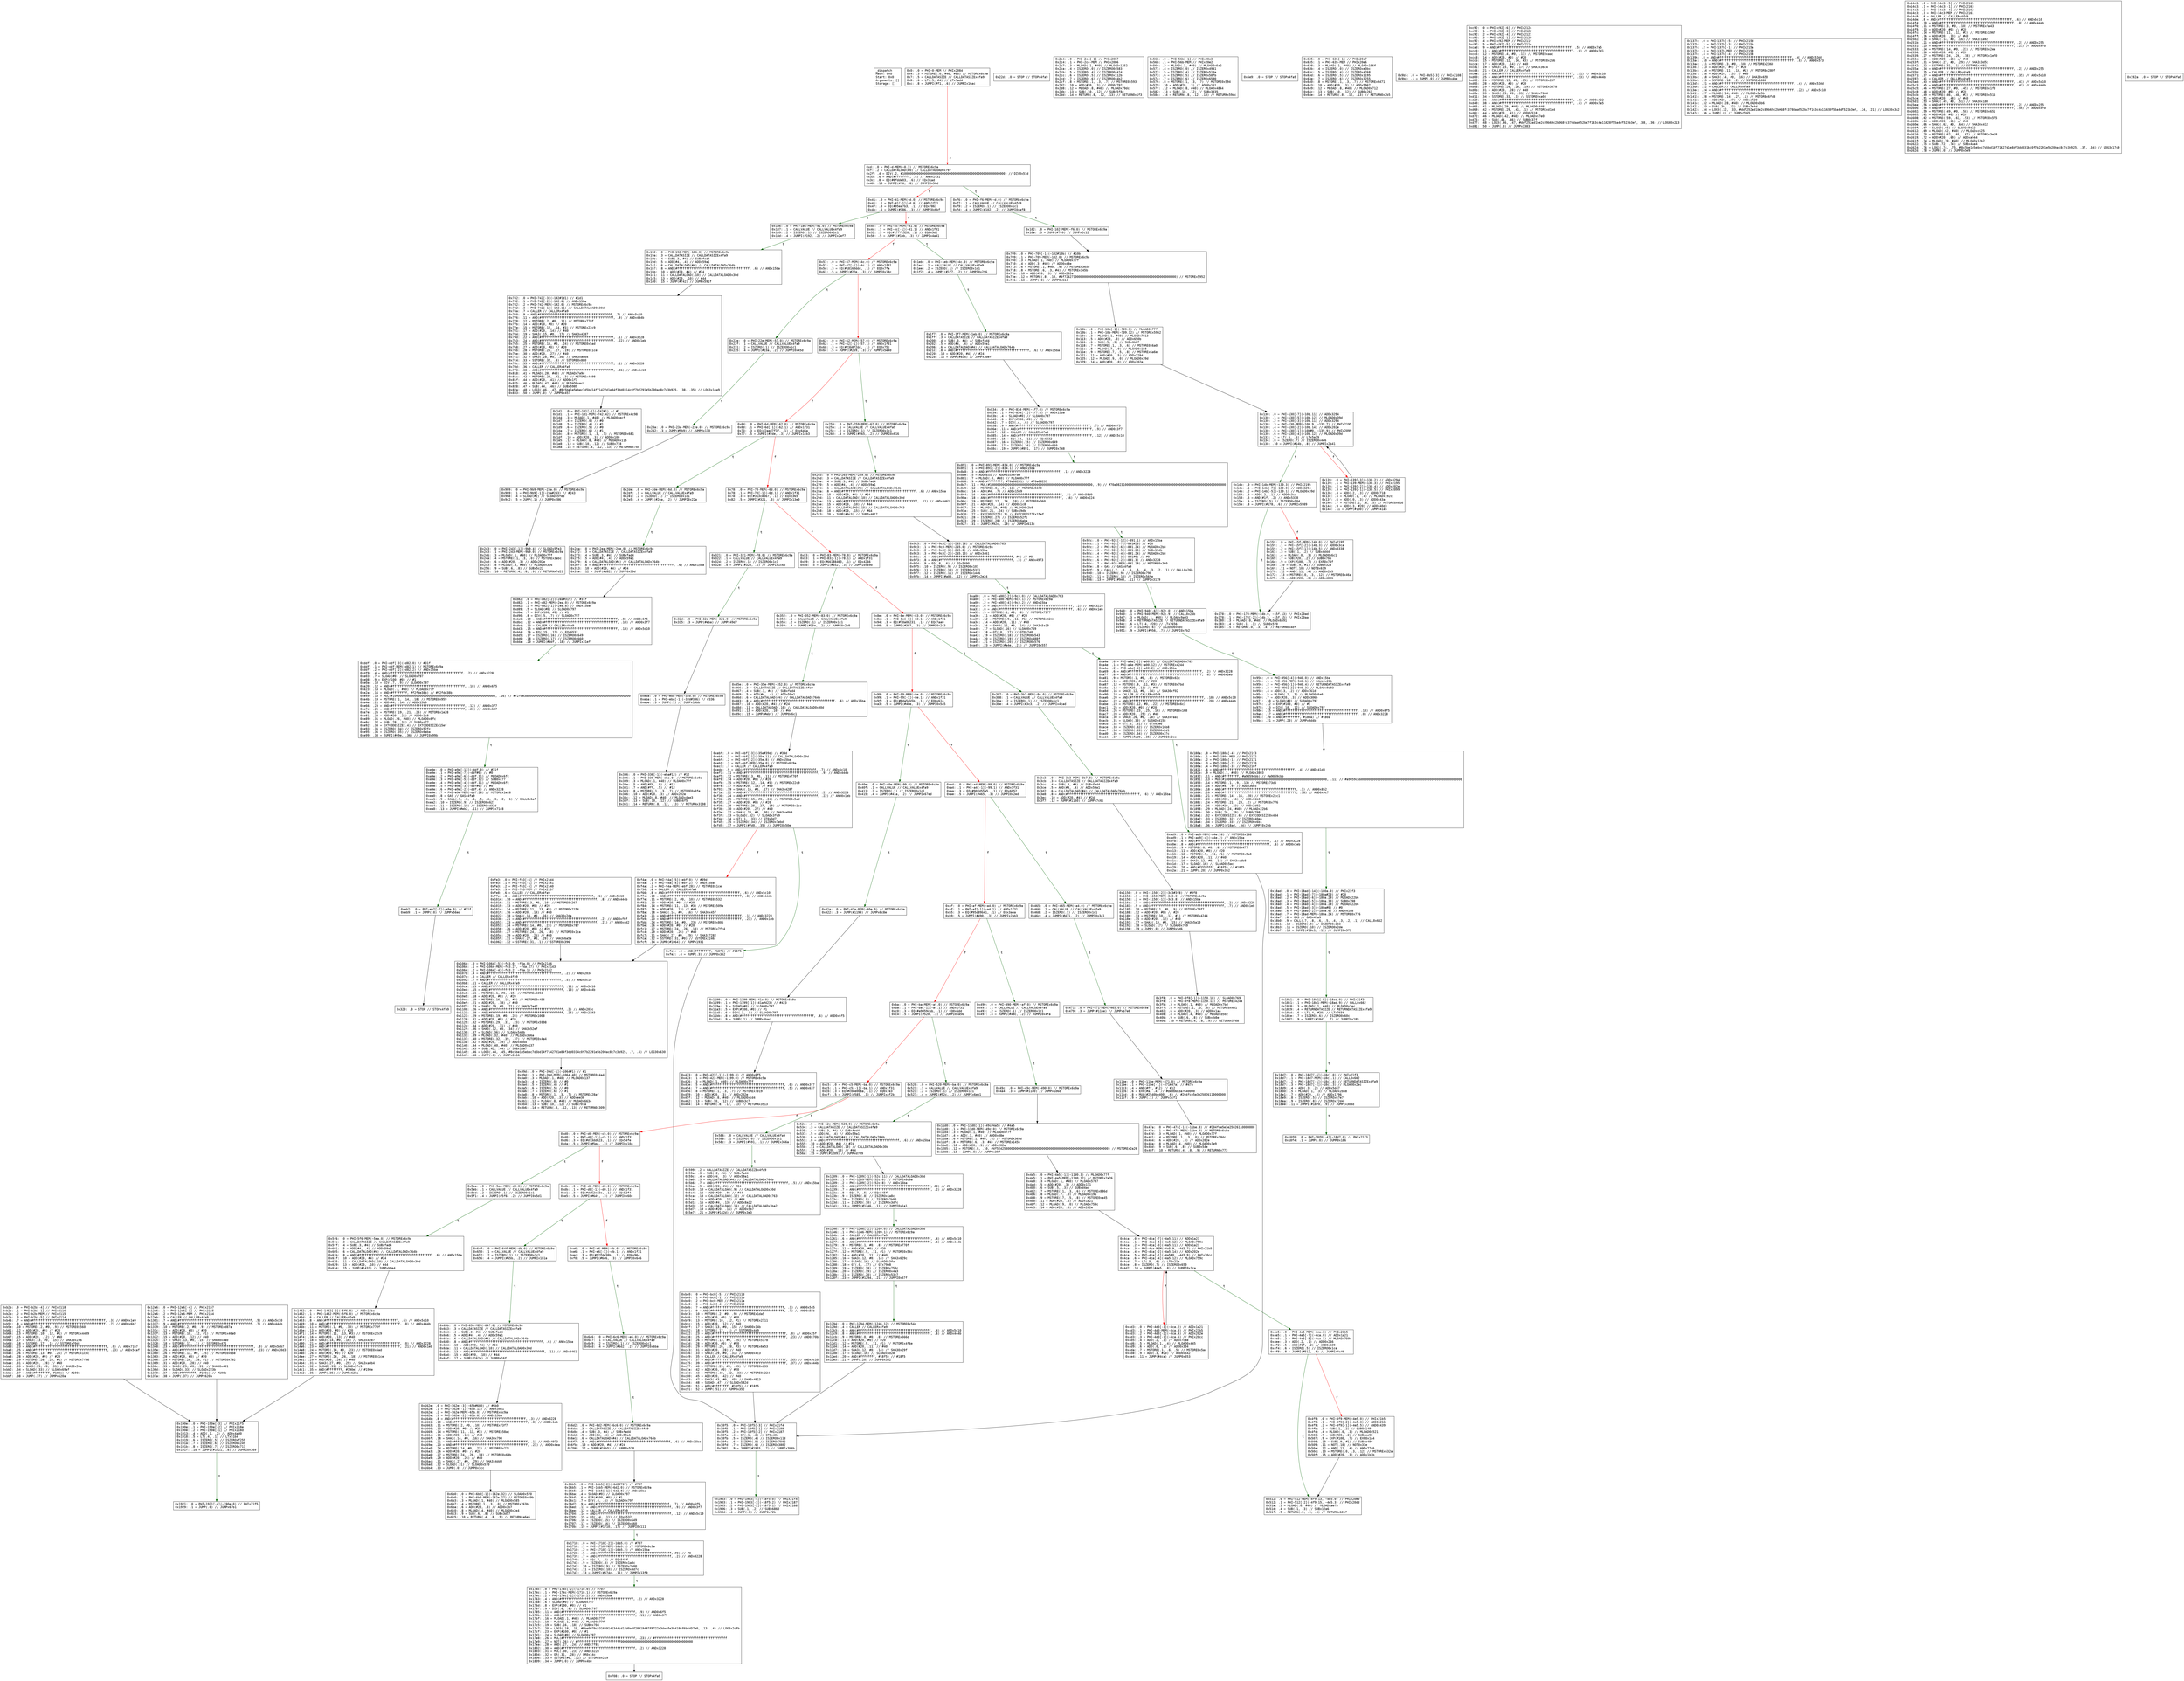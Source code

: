 
digraph G {
graph [fontname = "consolas"];
node  [fontname = "consolas"];
edge  [fontname = "consolas"];
ff [label="{_dispatch\lHash: 0x0\lStart: 0x0\lArguments: []\lStorage: []\l}", shape="record"];block_0 [label="0x0: .0 = PHI~0-MEM // PHIx2084\l0x4: .3 = MSTORE(.0, #40, #80) // MSTOREx6c9a\l0x7: .5 = CALLDATASIZE // CALLDATASIZEx4fa9\l0x8: .6 = LT(.5, #4) // LTxfad4\l0xc: .8 = JUMPI(#f1, .6) // JUMPIx16ac\l", shape="record"];
block_d [label="0xd: .0 = PHI~d-MEM(~0.3) // MSTOREx6c9a\l0xf: .2 = CALLDATALOAD(#0) // CALLDATALOAD0x797\l0x2f: .4 = DIV(.2, #100000000000000000000000000000000000000000000000000000000) // DIV0x51d\l0x35: .6 = AND(#ffffffff, .4) // ANDx1f31\l0x3c: .8 = EQ(#6fdde03, .6) // EQx31ad\l0x40: .10 = JUMPI(#f6, .8) // JUMPI0x56d\l", shape="record"];
block_41 [label="0x41: .0 = PHI~41-MEM(~d.0) // MSTOREx6c9a\l0x41: .1 = PHI~41[-1](~d.6) // ANDx1f31\l0x47: .3 = EQ(#95ea7b3, .1) // EQx7861\l0x4b: .5 = JUMPI(#186, .3) // JUMPI0x6bf\l", shape="record"];
block_4c [label="0x4c: .0 = PHI~4c-MEM(~41.0) // MSTOREx6c9a\l0x4c: .1 = PHI~4c[-1](~41.1) // ANDx1f31\l0x52: .3 = EQ(#17ffc320, .1) // EQ0x5d2\l0x56: .5 = JUMPI(#1eb, .3) // JUMPIx4a41\l", shape="record"];
block_57 [label="0x57: .0 = PHI~57-MEM(~4c.0) // MSTOREx6c9a\l0x57: .1 = PHI~57[-1](~4c.1) // ANDx1f31\l0x5d: .3 = EQ(#18160ddd, .1) // EQ0x7fa\l0x61: .5 = JUMPI(#22e, .3) // JUMPI0x19c\l", shape="record"];
block_62 [label="0x62: .0 = PHI~62-MEM(~57.0) // MSTOREx6c9a\l0x62: .1 = PHI~62[-1](~57.1) // ANDx1f31\l0x68: .3 = EQ(#23b872dd, .1) // EQ0x75c\l0x6c: .5 = JUMPI(#259, .3) // JUMPIx5e40\l", shape="record"];
block_6d [label="0x6d: .0 = PHI~6d-MEM(~62.0) // MSTOREx6c9a\l0x6d: .1 = PHI~6d[-1](~62.1) // ANDx1f31\l0x73: .3 = EQ(#2aed7f3f, .1) // EQx646a\l0x77: .5 = JUMPI(#2de, .3) // JUMPIx1cb3\l", shape="record"];
block_78 [label="0x78: .0 = PHI~78-MEM(~6d.0) // MSTOREx6c9a\l0x78: .1 = PHI~78[-1](~6d.1) // ANDx1f31\l0x7e: .3 = EQ(#313ce567, .1) // EQx2365\l0x82: .5 = JUMPI(#321, .3) // JUMPIx13e0\l", shape="record"];
block_83 [label="0x83: .0 = PHI~83-MEM(~78.0) // MSTOREx6c9a\l0x83: .1 = PHI~83[-1](~78.1) // ANDx1f31\l0x89: .3 = EQ(#66188463, .1) // EQx4266\l0x8d: .5 = JUMPI(#352, .3) // JUMPI0x69d\l", shape="record"];
block_8e [label="0x8e: .0 = PHI~8e-MEM(~83.0) // MSTOREx6c9a\l0x8e: .1 = PHI~8e[-1](~83.1) // ANDx1f31\l0x94: .3 = EQ(#70a08231, .1) // EQx7aa0\l0x98: .5 = JUMPI(#3b7, .3) // JUMPI0x2c3\l", shape="record"];
block_99 [label="0x99: .0 = PHI~99-MEM(~8e.0) // MSTOREx6c9a\l0x99: .1 = PHI~99[-1](~8e.1) // ANDx1f31\l0x9f: .3 = EQ(#8da5cb5b, .1) // EQ0x61a\l0xa3: .5 = JUMPI(#40e, .3) // JUMPI0x5a5\l", shape="record"];
block_a4 [label="0xa4: .0 = PHI~a4-MEM(~99.0) // MSTOREx6c9a\l0xa4: .1 = PHI~a4[-1](~99.1) // ANDx1f31\l0xaa: .3 = EQ(#902d55a5, .1) // EQx6052\l0xae: .5 = JUMPI(#465, .3) // JUMPI0x2ed\l", shape="record"];
block_af [label="0xaf: .0 = PHI~af-MEM(~a4.0) // MSTOREx6c9a\l0xaf: .1 = PHI~af[-1](~a4.1) // ANDx1f31\l0xb5: .3 = EQ(#95d89b41, .1) // EQx3aea\l0xb9: .5 = JUMPI(#490, .3) // JUMPIx2ab3\l", shape="record"];
block_ba [label="0xba: .0 = PHI~ba-MEM(~af.0) // MSTOREx6c9a\l0xba: .1 = PHI~ba[-1](~af.1) // ANDx1f31\l0xc0: .3 = EQ(#a9059cbb, .1) // EQ0x6dd\l0xc4: .5 = JUMPI(#520, .3) // JUMPI0xa56\l", shape="record"];
block_c5 [label="0xc5: .0 = PHI~c5-MEM(~ba.0) // MSTOREx6c9a\l0xc5: .1 = PHI~c5[-1](~ba.1) // ANDx1f31\l0xcb: .3 = EQ(#c0ee0b8a, .1) // EQ0x7e3\l0xcf: .5 = JUMPI(#585, .3) // JUMPIxaf2b\l", shape="record"];
block_d0 [label="0xd0: .0 = PHI~d0-MEM(~c5.0) // MSTOREx6c9a\l0xd0: .1 = PHI~d0[-1](~c5.1) // ANDx1f31\l0xd6: .3 = EQ(#d73dd623, .1) // EQx54fe\l0xda: .5 = JUMPI(#5ea, .3) // JUMPI0x10a\l", shape="record"];
block_db [label="0xdb: .0 = PHI~db-MEM(~d0.0) // MSTOREx6c9a\l0xdb: .1 = PHI~db[-1](~d0.1) // ANDx1f31\l0xe1: .3 = EQ(#dd62ed3e, .1) // EQx52f4\l0xe5: .5 = JUMPI(#64f, .3) // JUMPI0x60c\l", shape="record"];
block_e6 [label="0xe6: .0 = PHI~e6-MEM(~db.0) // MSTOREx6c9a\l0xe6: .1 = PHI~e6[-1](~db.1) // ANDx1f31\l0xec: .3 = EQ(#f2fde38b, .1) // EQ0x964\l0xf0: .5 = JUMPI(#6c6, .3) // JUMPI0x646\l", shape="record"];
block_f6 [label="0xf6: .0 = PHI~f6-MEM(~d.0) // MSTOREx6c9a\l0xf7: .1 = CALLVALUE // CALLVALUEx4fa9\l0xf9: .2 = ISZERO(.1) // ISZERO0x1c1\l0xfd: .4 = JUMPI(#102, .2) // JUMPI0xaf8\l", shape="record"];
block_102 [label="0x102: .0 = PHI~102-MEM(~f6.0) // MSTOREx6c9a\l0x10a: .3 = JUMP(#709) // JUMPx2c12\l", shape="record"];
block_10b [label="0x10b: .0 = PHI~10b[-1](~709.3) // MLOAD0x77f\l0x10b: .1 = PHI~10b-MEM(~709.12) // MSTOREx5952\l0x10e: .3 = MLOAD(.1, #40) // MLOADx7813\l0x113: .5 = ADD(#20, .3) // ADDx650b\l0x116: .6 = SUB(.5, .3) // SUBx6b87\l0x118: .7 = MSTORE(.1, .3, .6) // MSTORE0x6a0\l0x11c: .8 = MLOAD(.7, .0) // MLOAD0x158\l0x11e: .9 = MSTORE(.7, .5, .8) // MSTOREx6a6e\l0x121: .11 = ADD(#20, .5) // ADDx3294\l0x125: .12 = MLOAD(.9, .0) // MLOAD0x39d\l0x129: .14 = ADD(#20, .0) // ADDx202e\l", shape="record"];
block_130 [label="0x130: .0 = PHI~130[-7](~10b.11) // ADDx3294\l0x130: .1 = PHI~130[-5](~10b.12) // MLOAD0x39d\l0x130: .2 = PHI~130[-3](~10b.11) // ADDx3294\l0x130: .3 = PHI~130-MEM(~10b.9, ~139.7) // PHIx2195\l0x130: .4 = PHI~130[-2](~10b.14) // ADDx202e\l0x130: .5 = PHI~130[-1](~10b#0, ~139.9) // PHIx2099\l0x130: .6 = PHI~130[-4](~10b.12) // MLOAD0x39d\l0x133: .7 = LT(.5, .6) // LTx5a19\l0x134: .8 = ISZERO(.7) // ISZERO0x4e6\l0x138: .10 = JUMPI(#14b, .8) // JUMPIx2b41\l", shape="record"];
block_139 [label="0x139: .0 = PHI~139[-3](~130.2) // ADDx3294\l0x139: .1 = PHI~139-MEM(~130.3) // PHIx2195\l0x139: .2 = PHI~139[-2](~130.4) // ADDx202e\l0x139: .3 = PHI~139[-1](~130.5) // PHIx2099\l0x13b: .4 = ADD(.2, .3) // ADD0x718\l0x13c: .5 = MLOAD(.1, .4) // MLOADx192c\l0x13f: .6 = ADD(.0, .3) // ADD0x43a\l0x140: .7 = MSTORE(.1, .6, .5) // MSTORE0x616\l0x144: .9 = ADD(.3, #20) // ADDx40d3\l0x14a: .11 = JUMP(#130) // JUMPx41a5\l", shape="record"];
block_14b [label="0x14b: .0 = PHI~14b-MEM(~130.3) // PHIx2195\l0x14b: .1 = PHI~14b[-7](~130.0) // ADDx3294\l0x14b: .2 = PHI~14b[-5](~130.1) // MLOAD0x39d\l0x154: .3 = ADD(.2, .1) // ADD0x3ca\l0x158: .5 = AND(#1f, .2) // ANDx5338\l0x15a: .6 = ISZERO(.5) // ISZERO0x904\l0x15e: .8 = JUMPI(#178, .6) // JUMPIx5989\l", shape="record"];
block_15f [label="0x15f: .0 = PHI~15f-MEM(~14b.0) // PHIx2195\l0x15f: .1 = PHI~15f[-2](~14b.3) // ADD0x3ca\l0x15f: .2 = PHI~15f[-1](~14b.5) // ANDx5338\l0x161: .3 = SUB(.1, .2) // SUBx4d44\l0x163: .4 = MLOAD(.0, .3) // MLOAD0x6c1\l0x169: .7 = SUB(#20, .2) // SUB0x7b6\l0x16d: .9 = EXP(#100, .7) // EXP0x74f\l0x16e: .10 = SUB(.9, #1) // SUB0x324\l0x16f: .11 = NOT(.10) // NOT0x619\l0x170: .12 = AND(.11, .4) // AND0x2b3\l0x172: .13 = MSTORE(.0, .3, .12) // MSTORE0x46a\l0x175: .15 = ADD(#20, .3) // ADDx4806\l", shape="record"];
block_178 [label="0x178: .0 = PHI~178-MEM(~14b.0, ~15f.13) // PHIx20ad\l0x178: .1 = PHI~178[-2](~14b.3, ~15f.15) // PHIx20aa\l0x180: .3 = MLOAD(.0, #40) // MLOADx6591\l0x183: .4 = SUB(.1, .3) // SUB0x570\l0x185: .5 = RETURN(.0, .3, .4) // RETURN0x4df\l", shape="record"];
block_186 [label="0x186: .0 = PHI~186-MEM(~41.0) // MSTOREx6c9a\l0x187: .1 = CALLVALUE // CALLVALUEx4fa9\l0x189: .2 = ISZERO(.1) // ISZERO0x1c1\l0x18d: .4 = JUMPI(#192, .2) // JUMPIx2ef7\l", shape="record"];
block_192 [label="0x192: .0 = PHI~192-MEM(~186.0) // MSTOREx6c9a\l0x19a: .3 = CALLDATASIZE // CALLDATASIZEx4fa9\l0x19b: .4 = SUB(.3, #4) // SUBxfad4\l0x19d: .5 = ADD(#4, .4) // ADDx59a1\l0x1a1: .6 = CALLDATALOAD(#4) // CALLDATALOADx764b\l0x1b7: .8 = AND(#ffffffffffffffffffffffffffffffffffffffff, .6) // ANDx15ba\l0x1bb: .10 = ADD(#20, #4) // #24\l0x1c1: .11 = CALLDATALOAD(.10) // CALLDATALOAD0x30d\l0x1c5: .13 = ADD(#20, .10) // #44\l0x1d0: .15 = JUMP(#742) // JUMPx591f\l", shape="record"];
block_1d1 [label="0x1d1: .0 = PHI~1d1[-1](~742#1) // #1\l0x1d1: .1 = PHI~1d1-MEM(~742.42) // MSTOREx4c98\l0x1d4: .3 = MLOAD(.1, #40) // MLOAD0xecf\l0x1d7: .4 = ISZERO(.0) // #0\l0x1d8: .5 = ISZERO(.4) // #1\l0x1d9: .6 = ISZERO(.5) // #0\l0x1da: .7 = ISZERO(.6) // #1\l0x1dc: .8 = MSTORE(.1, .3, .7) // MSTORE0x681\l0x1df: .10 = ADD(#20, .3) // ADD0x100\l0x1e5: .12 = MLOAD(.8, #40) // MLOAD0x115\l0x1e8: .13 = SUB(.10, .12) // SUB0x718\l0x1ea: .14 = RETURN(.8, .12, .13) // RETURN0x744\l", shape="record"];
block_1eb [label="0x1eb: .0 = PHI~1eb-MEM(~4c.0) // MSTOREx6c9a\l0x1ec: .1 = CALLVALUE // CALLVALUEx4fa9\l0x1ee: .2 = ISZERO(.1) // ISZERO0x1c1\l0x1f2: .4 = JUMPI(#1f7, .2) // JUMPI0x2f6\l", shape="record"];
block_1f7 [label="0x1f7: .0 = PHI~1f7-MEM(~1eb.0) // MSTOREx6c9a\l0x1ff: .3 = CALLDATASIZE // CALLDATASIZEx4fa9\l0x200: .4 = SUB(.3, #4) // SUBxfad4\l0x202: .5 = ADD(#4, .4) // ADDx59a1\l0x206: .6 = CALLDATALOAD(#4) // CALLDATALOADx764b\l0x21c: .8 = AND(#ffffffffffffffffffffffffffffffffffffffff, .6) // ANDx15ba\l0x220: .10 = ADD(#20, #4) // #24\l0x22b: .12 = JUMP(#834) // JUMPx3bef\l", shape="record"];
block_22c [label="0x22d: .0 = STOP // STOPx4fa9\l", shape="record"];
block_22e [label="0x22e: .0 = PHI~22e-MEM(~57.0) // MSTOREx6c9a\l0x22f: .1 = CALLVALUE // CALLVALUEx4fa9\l0x231: .2 = ISZERO(.1) // ISZERO0x1c1\l0x235: .4 = JUMPI(#23a, .2) // JUMPI0x45d\l", shape="record"];
block_23a [label="0x23a: .0 = PHI~23a-MEM(~22e.0) // MSTOREx6c9a\l0x242: .3 = JUMP(#9b9) // JUMP0x110\l", shape="record"];
block_243 [label="0x243: .0 = PHI~243[-1](~9b9.4) // SLOADx5fe3\l0x243: .1 = PHI~243-MEM(~9b9.0) // MSTOREx6c9a\l0x246: .3 = MLOAD(.1, #40) // MLOAD0x77f\l0x24a: .4 = MSTORE(.1, .3, .0) // MSTOREx3abc\l0x24d: .6 = ADD(#20, .3) // ADDx202e\l0x253: .8 = MLOAD(.4, #40) // MLOAD0x326\l0x256: .9 = SUB(.6, .8) // SUBx5c22\l0x258: .10 = RETURN(.4, .8, .9) // RETURNx7d21\l", shape="record"];
block_259 [label="0x259: .0 = PHI~259-MEM(~62.0) // MSTOREx6c9a\l0x25a: .1 = CALLVALUE // CALLVALUEx4fa9\l0x25c: .2 = ISZERO(.1) // ISZERO0x1c1\l0x260: .4 = JUMPI(#265, .2) // JUMPI0x616\l", shape="record"];
block_265 [label="0x265: .0 = PHI~265-MEM(~259.0) // MSTOREx6c9a\l0x26d: .3 = CALLDATASIZE // CALLDATASIZEx4fa9\l0x26e: .4 = SUB(.3, #4) // SUBxfad4\l0x270: .5 = ADD(#4, .4) // ADDx59a1\l0x274: .6 = CALLDATALOAD(#4) // CALLDATALOADx764b\l0x28a: .8 = AND(#ffffffffffffffffffffffffffffffffffffffff, .6) // ANDx15ba\l0x28e: .10 = ADD(#20, #4) // #24\l0x294: .11 = CALLDATALOAD(.10) // CALLDATALOAD0x30d\l0x2aa: .13 = AND(#ffffffffffffffffffffffffffffffffffffffff, .11) // ANDx3461\l0x2ae: .15 = ADD(#20, .10) // #44\l0x2b4: .16 = CALLDATALOAD(.15) // CALLDATALOAD0x763\l0x2b8: .18 = ADD(#20, .15) // #64\l0x2c3: .20 = JUMP(#9c3) // JUMPx4617\l", shape="record"];
block_2c4 [label="0x2c4: .0 = PHI~2c4[-1] // PHIx20b7\l0x2c4: .1 = PHI~2c4-MEM // PHIx20b6\l0x2c7: .3 = MLOAD(.1, #40) // MLOADx1252\l0x2ca: .4 = ISZERO(.0) // ISZERO0x583\l0x2cb: .5 = ISZERO(.4) // ISZERO0x424\l0x2cc: .6 = ISZERO(.5) // ISZEROx112b\l0x2cd: .7 = ISZERO(.6) // ISZERO0x4b2\l0x2cf: .8 = MSTORE(.1, .3, .7) // MSTORE0x593\l0x2d2: .10 = ADD(#20, .3) // ADD0x792\l0x2d8: .12 = MLOAD(.8, #40) // MLOADx79dc\l0x2db: .13 = SUB(.10, .12) // SUBx5f8c\l0x2dd: .14 = RETURN(.8, .12, .13) // RETURN0x1f3\l", shape="record"];
block_2de [label="0x2de: .0 = PHI~2de-MEM(~6d.0) // MSTOREx6c9a\l0x2df: .1 = CALLVALUE // CALLVALUEx4fa9\l0x2e1: .2 = ISZERO(.1) // ISZERO0x1c1\l0x2e5: .4 = JUMPI(#2ea, .2) // JUMPI0x22a\l", shape="record"];
block_2ea [label="0x2ea: .0 = PHI~2ea-MEM(~2de.0) // MSTOREx6c9a\l0x2f2: .3 = CALLDATASIZE // CALLDATASIZEx4fa9\l0x2f3: .4 = SUB(.3, #4) // SUBxfad4\l0x2f5: .5 = ADD(#4, .4) // ADDx59a1\l0x2f9: .6 = CALLDATALOAD(#4) // CALLDATALOADx764b\l0x30f: .8 = AND(#ffffffffffffffffffffffffffffffffffffffff, .6) // ANDx15ba\l0x313: .10 = ADD(#20, #4) // #24\l0x31e: .12 = JUMP(#d82) // JUMP0x50d\l", shape="record"];
block_31f [label="0x320: .0 = STOP // STOPx4fa9\l", shape="record"];
block_321 [label="0x321: .0 = PHI~321-MEM(~78.0) // MSTOREx6c9a\l0x322: .1 = CALLVALUE // CALLVALUEx4fa9\l0x324: .2 = ISZERO(.1) // ISZERO0x1c1\l0x328: .4 = JUMPI(#32d, .2) // JUMPIx1c65\l", shape="record"];
block_32d [label="0x32d: .0 = PHI~32d-MEM(~321.0) // MSTOREx6c9a\l0x335: .3 = JUMP(#eba) // JUMPx49d7\l", shape="record"];
block_336 [label="0x336: .0 = PHI~336[-1](~eba#12) // #12\l0x336: .1 = PHI~336-MEM(~eba.0) // MSTOREx6c9a\l0x339: .3 = MLOAD(.1, #40) // MLOAD0x77f\l0x33e: .5 = AND(#ff, .0) // #12\l0x341: .7 = AND(#ff, .5) // #12\l0x343: .8 = MSTORE(.1, .3, .7) // MSTORE0x3fe\l0x346: .10 = ADD(#20, .3) // ADDx202e\l0x34c: .12 = MLOAD(.8, #40) // MLOADx4ae3\l0x34f: .13 = SUB(.10, .12) // SUB0x6f5\l0x351: .14 = RETURN(.8, .12, .13) // RETURNx3108\l", shape="record"];
block_352 [label="0x352: .0 = PHI~352-MEM(~83.0) // MSTOREx6c9a\l0x353: .1 = CALLVALUE // CALLVALUEx4fa9\l0x355: .2 = ISZERO(.1) // ISZERO0x1c1\l0x359: .4 = JUMPI(#35e, .2) // JUMPI0x2b8\l", shape="record"];
block_35e [label="0x35e: .0 = PHI~35e-MEM(~352.0) // MSTOREx6c9a\l0x366: .3 = CALLDATASIZE // CALLDATASIZEx4fa9\l0x367: .4 = SUB(.3, #4) // SUBxfad4\l0x369: .5 = ADD(#4, .4) // ADDx59a1\l0x36d: .6 = CALLDATALOAD(#4) // CALLDATALOADx764b\l0x383: .8 = AND(#ffffffffffffffffffffffffffffffffffffffff, .6) // ANDx15ba\l0x387: .10 = ADD(#20, #4) // #24\l0x38d: .11 = CALLDATALOAD(.10) // CALLDATALOAD0x30d\l0x391: .13 = ADD(#20, .10) // #44\l0x39c: .15 = JUMP(#ebf) // JUMP0x6c1\l", shape="record"];
block_39d [label="0x39d: .0 = PHI~39d[-1](~1064#1) // #1\l0x39d: .1 = PHI~39d-MEM(~1064.40) // MSTORE0x4a4\l0x3a0: .3 = MLOAD(.1, #40) // MLOAD0x137\l0x3a3: .4 = ISZERO(.0) // #0\l0x3a4: .5 = ISZERO(.4) // #1\l0x3a5: .6 = ISZERO(.5) // #0\l0x3a6: .7 = ISZERO(.6) // #1\l0x3a8: .8 = MSTORE(.1, .3, .7) // MSTOREx28af\l0x3ab: .10 = ADD(#20, .3) // ADDxee36\l0x3b1: .12 = MLOAD(.8, #40) // MLOADx6634\l0x3b4: .13 = SUB(.10, .12) // SUBx707a\l0x3b6: .14 = RETURN(.8, .12, .13) // RETURN0x309\l", shape="record"];
block_3b7 [label="0x3b7: .0 = PHI~3b7-MEM(~8e.0) // MSTOREx6c9a\l0x3b8: .1 = CALLVALUE // CALLVALUEx4fa9\l0x3ba: .2 = ISZERO(.1) // ISZERO0x1c1\l0x3be: .4 = JUMPI(#3c3, .2) // JUMPIx4cad\l", shape="record"];
block_3c3 [label="0x3c3: .0 = PHI~3c3-MEM(~3b7.0) // MSTOREx6c9a\l0x3cb: .3 = CALLDATASIZE // CALLDATASIZEx4fa9\l0x3cc: .4 = SUB(.3, #4) // SUBxfad4\l0x3ce: .5 = ADD(#4, .4) // ADDx59a1\l0x3d2: .6 = CALLDATALOAD(#4) // CALLDATALOADx764b\l0x3e8: .8 = AND(#ffffffffffffffffffffffffffffffffffffffff, .6) // ANDx15ba\l0x3ec: .10 = ADD(#20, #4) // #24\l0x3f7: .12 = JUMP(#1150) // JUMPx7c6c\l", shape="record"];
block_3f8 [label="0x3f8: .0 = PHI~3f8[-1](~1150.18) // SLOAD0x769\l0x3f8: .1 = PHI~3f8-MEM(~1150.13) // MSTOREx4244\l0x3fb: .3 = MLOAD(.1, #40) // MLOAD0x7bd\l0x3ff: .4 = MSTORE(.1, .3, .0) // MSTORE0x481\l0x402: .6 = ADD(#20, .3) // ADD0x1aa\l0x408: .8 = MLOAD(.4, #40) // MLOADxd502\l0x40b: .9 = SUB(.6, .8) // SUBxcb8e\l0x40d: .10 = RETURN(.4, .8, .9) // RETURNx5768\l", shape="record"];
block_40e [label="0x40e: .0 = PHI~40e-MEM(~99.0) // MSTOREx6c9a\l0x40f: .1 = CALLVALUE // CALLVALUEx4fa9\l0x411: .2 = ISZERO(.1) // ISZERO0x1c1\l0x415: .4 = JUMPI(#41a, .2) // JUMPIx67ed\l", shape="record"];
block_41a [label="0x41a: .0 = PHI~41a-MEM(~40e.0) // MSTOREx6c9a\l0x422: .3 = JUMP(#1199) // JUMPx6c8e\l", shape="record"];
block_423 [label="0x423: .0 = PHI~423[-1](~1199.8) // AND0x6f5\l0x423: .1 = PHI~423-MEM(~1199.0) // MSTOREx6c9a\l0x426: .3 = MLOAD(.1, #40) // MLOAD0x77f\l0x43e: .5 = AND(#ffffffffffffffffffffffffffffffffffffffff, .0) // AND0x3f7\l0x454: .7 = AND(#ffffffffffffffffffffffffffffffffffffffff, .5) // AND0x637\l0x456: .8 = MSTORE(.1, .3, .7) // MSTOREx7019\l0x459: .10 = ADD(#20, .3) // ADDx202e\l0x45f: .12 = MLOAD(.8, #40) // MLOAD0xcd4\l0x462: .13 = SUB(.10, .12) // SUB0x3c7\l0x464: .14 = RETURN(.8, .12, .13) // RETURNx3513\l", shape="record"];
block_465 [label="0x465: .0 = PHI~465-MEM(~a4.0) // MSTOREx6c9a\l0x466: .1 = CALLVALUE // CALLVALUEx4fa9\l0x468: .2 = ISZERO(.1) // ISZERO0x1c1\l0x46c: .4 = JUMPI(#471, .2) // JUMPI0x341\l", shape="record"];
block_471 [label="0x471: .0 = PHI~471-MEM(~465.0) // MSTOREx6c9a\l0x479: .3 = JUMP(#11be) // JUMPxb7e6\l", shape="record"];
block_47a [label="0x47a: .0 = PHI~47a[-1](~11be.8) // #204fce5e3e25026110000000\l0x47a: .1 = PHI~47a-MEM(~11be.0) // MSTOREx6c9a\l0x47d: .3 = MLOAD(.1, #40) // MLOAD0x77f\l0x481: .4 = MSTORE(.1, .3, .0) // MSTOREx18dc\l0x484: .6 = ADD(#20, .3) // ADDx202e\l0x48a: .8 = MLOAD(.4, #40) // MLOAD0x3e9\l0x48d: .9 = SUB(.6, .8) // SUB0x54e\l0x48f: .10 = RETURN(.4, .8, .9) // RETURN0x773\l", shape="record"];
block_490 [label="0x490: .0 = PHI~490-MEM(~af.0) // MSTOREx6c9a\l0x491: .1 = CALLVALUE // CALLVALUEx4fa9\l0x493: .2 = ISZERO(.1) // ISZERO0x1c1\l0x497: .4 = JUMPI(#49c, .2) // JUMPI0x4fa\l", shape="record"];
block_49c [label="0x49c: .0 = PHI~49c-MEM(~490.0) // MSTOREx6c9a\l0x4a4: .3 = JUMP(#11d0) // JUMPx1d6d\l", shape="record"];
block_4a5 [label="0x4a5: .0 = PHI~4a5[-1](~11d0.3) // MLOAD0x77f\l0x4a5: .1 = PHI~4a5-MEM(~11d0.12) // MSTOREx2a26\l0x4a8: .3 = MLOAD(.1, #40) // MLOADx5737\l0x4ad: .5 = ADD(#20, .3) // ADD0x171\l0x4b0: .6 = SUB(.5, .3) // SUBxd4ac\l0x4b2: .7 = MSTORE(.1, .3, .6) // MSTOREx886d\l0x4b6: .8 = MLOAD(.7, .0) // MLOAD0x196\l0x4b8: .9 = MSTORE(.7, .5, .8) // MSTORE0xa45\l0x4bb: .11 = ADD(#20, .5) // ADDx1a21\l0x4bf: .12 = MLOAD(.9, .0) // MLOADx759c\l0x4c3: .14 = ADD(#20, .0) // ADDx202e\l", shape="record"];
block_4ca [label="0x4ca: .0 = PHI~4ca[-7](~4a5.11) // ADDx1a21\l0x4ca: .1 = PHI~4ca[-5](~4a5.12) // MLOADx759c\l0x4ca: .2 = PHI~4ca[-3](~4a5.11) // ADDx1a21\l0x4ca: .3 = PHI~4ca-MEM(~4a5.9, ~4d3.7) // PHIx21b5\l0x4ca: .4 = PHI~4ca[-2](~4a5.14) // ADDx202e\l0x4ca: .5 = PHI~4ca[-1](~4a5#0, ~4d3.9) // PHIx20cc\l0x4ca: .6 = PHI~4ca[-4](~4a5.12) // MLOADx759c\l0x4cd: .7 = LT(.5, .6) // LT0x21e\l0x4ce: .8 = ISZERO(.7) // ISZERO0x650\l0x4d2: .10 = JUMPI(#4e5, .8) // JUMPI0x1ca\l", shape="record"];
block_4d3 [label="0x4d3: .0 = PHI~4d3[-3](~4ca.2) // ADDx1a21\l0x4d3: .1 = PHI~4d3-MEM(~4ca.3) // PHIx21b5\l0x4d3: .2 = PHI~4d3[-2](~4ca.4) // ADDx202e\l0x4d3: .3 = PHI~4d3[-1](~4ca.5) // PHIx20cc\l0x4d5: .4 = ADD(.2, .3) // ADDx7c8e\l0x4d6: .5 = MLOAD(.1, .4) // MLOAD0x445\l0x4d9: .6 = ADD(.0, .3) // ADD0x304\l0x4da: .7 = MSTORE(.1, .6, .5) // MSTORE0x5ac\l0x4de: .9 = ADD(.3, #20) // ADD0x542\l0x4e4: .11 = JUMP(#4ca) // JUMP0x353\l", shape="record"];
block_4e5 [label="0x4e5: .0 = PHI~4e5-MEM(~4ca.3) // PHIx21b5\l0x4e5: .1 = PHI~4e5[-7](~4ca.0) // ADDx1a21\l0x4e5: .2 = PHI~4e5[-5](~4ca.1) // MLOADx759c\l0x4ee: .3 = ADD(.2, .1) // ADD0x266\l0x4f2: .5 = AND(#1f, .2) // AND0x439\l0x4f4: .6 = ISZERO(.5) // ISZERO0x1ce\l0x4f8: .8 = JUMPI(#512, .6) // JUMPIx4c46\l", shape="record"];
block_4f9 [label="0x4f9: .0 = PHI~4f9-MEM(~4e5.0) // PHIx21b5\l0x4f9: .1 = PHI~4f9[-2](~4e5.3) // ADD0x266\l0x4f9: .2 = PHI~4f9[-1](~4e5.5) // AND0x439\l0x4fb: .3 = SUB(.1, .2) // SUB0x149\l0x4fd: .4 = MLOAD(.0, .3) // MLOAD0x521\l0x503: .7 = SUB(#20, .2) // SUBxee90\l0x507: .9 = EXP(#100, .7) // EXP0x1a4\l0x508: .10 = SUB(.9, #1) // SUBxe49f\l0x509: .11 = NOT(.10) // NOT0x31e\l0x50a: .12 = AND(.11, .4) // ANDx77c6\l0x50c: .13 = MSTORE(.0, .3, .12) // MSTOREx632a\l0x50f: .15 = ADD(#20, .3) // ADDx1b3b\l", shape="record"];
block_512 [label="0x512: .0 = PHI~512-MEM(~4f9.13, ~4e5.0) // PHIx20e0\l0x512: .1 = PHI~512[-2](~4f9.15, ~4e5.3) // PHIx20dd\l0x51a: .3 = MLOAD(.0, #40) // MLOADxaefa\l0x51d: .4 = SUB(.1, .3) // SUBx12a6\l0x51f: .5 = RETURN(.0, .3, .4) // RETURNx601f\l", shape="record"];
block_520 [label="0x520: .0 = PHI~520-MEM(~ba.0) // MSTOREx6c9a\l0x521: .1 = CALLVALUE // CALLVALUEx4fa9\l0x523: .2 = ISZERO(.1) // ISZERO0x1c1\l0x527: .4 = JUMPI(#52c, .2) // JUMPIx6eb1\l", shape="record"];
block_52c [label="0x52c: .0 = PHI~52c-MEM(~520.0) // MSTOREx6c9a\l0x534: .3 = CALLDATASIZE // CALLDATASIZEx4fa9\l0x535: .4 = SUB(.3, #4) // SUBxfad4\l0x537: .5 = ADD(#4, .4) // ADDx59a1\l0x53b: .6 = CALLDATALOAD(#4) // CALLDATALOADx764b\l0x551: .8 = AND(#ffffffffffffffffffffffffffffffffffffffff, .6) // ANDx15ba\l0x555: .10 = ADD(#20, #4) // #24\l0x55b: .11 = CALLDATALOAD(.10) // CALLDATALOAD0x30d\l0x55f: .13 = ADD(#20, .10) // #44\l0x56a: .15 = JUMP(#1209) // JUMPxd709\l", shape="record"];
block_56b [label="0x56b: .0 = PHI~56b[-1] // PHIx20e3\l0x56b: .1 = PHI~56b-MEM // PHIx20e2\l0x56e: .3 = MLOAD(.1, #40) // MLOAD0x6a2\l0x571: .4 = ISZERO(.0) // ISZEROx4941\l0x572: .5 = ISZERO(.4) // ISZEROx51da\l0x573: .6 = ISZERO(.5) // ISZEROx58fb\l0x574: .7 = ISZERO(.6) // ISZEROx6590\l0x576: .8 = MSTORE(.1, .3, .7) // MSTORE0x594\l0x579: .10 = ADD(#20, .3) // ADD0x151\l0x57f: .12 = MLOAD(.8, #40) // MLOADx4844\l0x582: .13 = SUB(.10, .12) // SUBx3335\l0x584: .14 = RETURN(.8, .12, .13) // RETURNx59dc\l", shape="record"];
block_585 [label="0x586: .0 = CALLVALUE // CALLVALUEx4fa9\l0x588: .1 = ISZERO(.0) // ISZERO0x1c1\l0x58c: .3 = JUMPI(#591, .1) // JUMPIx366a\l", shape="record"];
block_591 [label="0x599: .2 = CALLDATASIZE // CALLDATASIZEx4fa9\l0x59a: .3 = SUB(.2, #4) // SUBxfad4\l0x59c: .4 = ADD(#4, .3) // ADDx59a1\l0x5a0: .5 = CALLDATALOAD(#4) // CALLDATALOADx764b\l0x5b6: .7 = AND(#ffffffffffffffffffffffffffffffffffffffff, .5) // ANDx15ba\l0x5ba: .9 = ADD(#20, #4) // #24\l0x5c0: .10 = CALLDATALOAD(.9) // CALLDATALOAD0x30d\l0x5c4: .12 = ADD(#20, .9) // #44\l0x5ca: .13 = CALLDATALOAD(.12) // CALLDATALOAD0x763\l0x5ce: .15 = ADD(#20, .12) // #64\l0x5d1: .16 = ADD(#4, .13) // ADDx8a22\l0x5d3: .17 = CALLDATALOAD(.16) // CALLDATALOADx3ba2\l0x5d7: .19 = ADD(#20, .16) // ADD0x5b7\l0x5e7: .21 = JUMP(#142d) // JUMP0x3e3\l", shape="record"];
block_5e8 [label="0x5e9: .0 = STOP // STOPx4fa9\l", shape="record"];
block_5ea [label="0x5ea: .0 = PHI~5ea-MEM(~d0.0) // MSTOREx6c9a\l0x5eb: .1 = CALLVALUE // CALLVALUEx4fa9\l0x5ed: .2 = ISZERO(.1) // ISZERO0x1c1\l0x5f1: .4 = JUMPI(#5f6, .2) // JUMPI0x5d1\l", shape="record"];
block_5f6 [label="0x5f6: .0 = PHI~5f6-MEM(~5ea.0) // MSTOREx6c9a\l0x5fe: .3 = CALLDATASIZE // CALLDATASIZEx4fa9\l0x5ff: .4 = SUB(.3, #4) // SUBxfad4\l0x601: .5 = ADD(#4, .4) // ADDx59a1\l0x605: .6 = CALLDATALOAD(#4) // CALLDATALOADx764b\l0x61b: .8 = AND(#ffffffffffffffffffffffffffffffffffffffff, .6) // ANDx15ba\l0x61f: .10 = ADD(#20, #4) // #24\l0x625: .11 = CALLDATALOAD(.10) // CALLDATALOAD0x30d\l0x629: .13 = ADD(#20, .10) // #44\l0x634: .15 = JUMP(#1432) // JUMPxbde4\l", shape="record"];
block_635 [label="0x635: .0 = PHI~635[-1] // PHIx20e7\l0x635: .1 = PHI~635-MEM // PHIx20e6\l0x638: .3 = MLOAD(.1, #40) // MLOADx196f\l0x63b: .4 = ISZERO(.0) // ISZEROxe3bc\l0x63c: .5 = ISZERO(.4) // ISZEROx4268\l0x63d: .6 = ISZERO(.5) // ISZEROx1195\l0x63e: .7 = ISZERO(.6) // ISZEROx3255\l0x640: .8 = MSTORE(.1, .3, .7) // MSTOREx6471\l0x643: .10 = ADD(#20, .3) // ADDx5967\l0x649: .12 = MLOAD(.8, #40) // MLOAD0x712\l0x64c: .13 = SUB(.10, .12) // SUB0x263\l0x64e: .14 = RETURN(.8, .12, .13) // RETURN0x2b5\l", shape="record"];
block_64f [label="0x64f: .0 = PHI~64f-MEM(~db.0) // MSTOREx6c9a\l0x650: .1 = CALLVALUE // CALLVALUEx4fa9\l0x652: .2 = ISZERO(.1) // ISZERO0x1c1\l0x656: .4 = JUMPI(#65b, .2) // JUMPIx1b1a\l", shape="record"];
block_65b [label="0x65b: .0 = PHI~65b-MEM(~64f.0) // MSTOREx6c9a\l0x663: .3 = CALLDATASIZE // CALLDATASIZEx4fa9\l0x664: .4 = SUB(.3, #4) // SUBxfad4\l0x666: .5 = ADD(#4, .4) // ADDx59a1\l0x66a: .6 = CALLDATALOAD(#4) // CALLDATALOADx764b\l0x680: .8 = AND(#ffffffffffffffffffffffffffffffffffffffff, .6) // ANDx15ba\l0x684: .10 = ADD(#20, #4) // #24\l0x68a: .11 = CALLDATALOAD(.10) // CALLDATALOAD0x30d\l0x6a0: .13 = AND(#ffffffffffffffffffffffffffffffffffffffff, .11) // ANDx3461\l0x6a4: .15 = ADD(#20, .10) // #44\l0x6af: .17 = JUMP(#162e) // JUMP0x16f\l", shape="record"];
block_6b0 [label="0x6b0: .0 = PHI~6b0[-1](~162e.32) // SLOAD0x570\l0x6b0: .1 = PHI~6b0-MEM(~162e.27) // MSTORE0x69b\l0x6b3: .3 = MLOAD(.1, #40) // MLOAD0x585\l0x6b7: .4 = MSTORE(.1, .3, .0) // MSTOREx763b\l0x6ba: .6 = ADD(#20, .3) // ADD0x3b7\l0x6c0: .8 = MLOAD(.4, #40) // MLOAD0x2e4\l0x6c3: .9 = SUB(.6, .8) // SUBx3d57\l0x6c5: .10 = RETURN(.4, .8, .9) // RETURNxa6e5\l", shape="record"];
block_6c6 [label="0x6c6: .0 = PHI~6c6-MEM(~e6.0) // MSTOREx6c9a\l0x6c7: .1 = CALLVALUE // CALLVALUEx4fa9\l0x6c9: .2 = ISZERO(.1) // ISZERO0x1c1\l0x6cd: .4 = JUMPI(#6d2, .2) // JUMPI0x6ba\l", shape="record"];
block_6d2 [label="0x6d2: .0 = PHI~6d2-MEM(~6c6.0) // MSTOREx6c9a\l0x6da: .3 = CALLDATASIZE // CALLDATASIZEx4fa9\l0x6db: .4 = SUB(.3, #4) // SUBxfad4\l0x6dd: .5 = ADD(#4, .4) // ADDx59a1\l0x6e1: .6 = CALLDATALOAD(#4) // CALLDATALOADx764b\l0x6f7: .8 = AND(#ffffffffffffffffffffffffffffffffffffffff, .6) // ANDx15ba\l0x6fb: .10 = ADD(#20, #4) // #24\l0x706: .12 = JUMP(#16b5) // JUMP0x528\l", shape="record"];
block_707 [label="0x708: .0 = STOP // STOPx4fa9\l", shape="record"];
block_709 [label="0x709: .0 = PHI~709[-1](~102#10b) // #10b\l0x709: .1 = PHI~709-MEM(~102.0) // MSTOREx6c9a\l0x70d: .3 = MLOAD(.1, #40) // MLOAD0x77f\l0x710: .4 = ADD(.3, #40) // ADD0xd8e\l0x713: .6 = MSTORE(.1, #40, .4) // MSTOREx365d\l0x718: .8 = MSTORE(.6, .3, #4) // MSTOREx145b\l0x71b: .10 = ADD(#20, .3) // ADDx202e\l0x73e: .12 = MSTORE(.8, .10, #4f72627300000000000000000000000000000000000000000000000000000000) // MSTOREx5952\l0x741: .13 = JUMP(.0) // JUMP0x614\l", shape="record"];
block_742 [label="0x742: .0 = PHI~742[-3](~192#1d1) // #1d1\l0x742: .1 = PHI~742[-2](~192.8) // ANDx15ba\l0x742: .2 = PHI~742-MEM(~192.0) // MSTOREx6c9a\l0x742: .3 = PHI~742[-1](~192.11) // CALLDATALOAD0x30d\l0x74a: .7 = CALLER // CALLERx4fa9\l0x760: .9 = AND(#ffffffffffffffffffffffffffffffffffffffff, .7) // ANDx5c10\l0x776: .11 = AND(#ffffffffffffffffffffffffffffffffffffffff, .9) // ANDx444b\l0x778: .12 = MSTORE(.2, #0, .11) // MSTOREx770f\l0x77b: .14 = ADD(#20, #0) // #20\l0x77e: .15 = MSTORE(.12, .14, #3) // MSTOREx22c9\l0x781: .17 = ADD(#20, .14) // #40\l0x784: .19 = SHA3(.15, #0, .17) // SHA3x4287\l0x79d: .22 = AND(#ffffffffffffffffffffffffffffffffffffffff, .1) // ANDx3228\l0x7b3: .24 = AND(#ffffffffffffffffffffffffffffffffffffffff, .22) // AND0x1eb\l0x7b5: .25 = MSTORE(.15, #0, .24) // MSTORE0x5ad\l0x7b8: .27 = ADD(#20, #0) // #20\l0x7bb: .28 = MSTORE(.25, .27, .19) // MSTORE0x1ce\l0x7be: .30 = ADD(#20, .27) // #40\l0x7c1: .32 = SHA3(.28, #0, .30) // SHA3xa0b4\l0x7c4: .33 = SSTORE(.32, .3) // SSTORE0x880\l0x7dc: .35 = AND(#ffffffffffffffffffffffffffffffffffffffff, .1) // ANDx3228\l0x7dd: .36 = CALLER // CALLERx4fa9\l0x7f3: .38 = AND(#ffffffffffffffffffffffffffffffffffffffff, .36) // ANDx5c10\l0x818: .41 = MLOAD(.28, #40) // MLOADx7a9d\l0x81c: .42 = MSTORE(.28, .41, .3) // MSTOREx4c98\l0x81f: .44 = ADD(#20, .41) // ADD0x1f3\l0x825: .46 = MLOAD(.42, #40) // MLOAD0xecf\l0x828: .47 = SUB(.44, .46) // SUBx5989\l0x82a: .48 = LOG3(.46, .47, #8c5be1e5ebec7d5bd14f71427d1e84f3dd0314c0f7b2291e5b200ac8c7c3b925, .38, .35) // LOG3x1ea9\l0x833: .50 = JUMP(.0) // JUMP0x457\l", shape="record"];
block_834 [label="0x834: .0 = PHI~834-MEM(~1f7.0) // MSTOREx6c9a\l0x834: .1 = PHI~834[-1](~1f7.8) // ANDx15ba\l0x83b: .4 = SLOAD(#0) // SLOAD0x797\l0x840: .6 = EXP(#100, #0) // #1\l0x842: .7 = DIV(.4, .6) // SLOAD0x797\l0x858: .9 = AND(#ffffffffffffffffffffffffffffffffffffffff, .7) // AND0x6f5\l0x86e: .11 = AND(#ffffffffffffffffffffffffffffffffffffffff, .9) // AND0x3f7\l0x86f: .12 = CALLER // CALLERx4fa9\l0x885: .14 = AND(#ffffffffffffffffffffffffffffffffffffffff, .12) // ANDx5c10\l0x886: .15 = EQ(.14, .11) // EQx6532\l0x887: .16 = ISZERO(.15) // ISZERO0x649\l0x888: .17 = ISZERO(.16) // ISZERO0x660\l0x88c: .19 = JUMPI(#891, .17) // JUMPI0x748\l", shape="record"];
block_891 [label="0x891: .0 = PHI~891-MEM(~834.0) // MSTOREx6c9a\l0x891: .1 = PHI~891[-2](~834.1) // ANDx15ba\l0x8a8: .3 = AND(#ffffffffffffffffffffffffffffffffffffffff, .1) // ANDx3228\l0x8ae: .5 = ADDRESS // ADDRESSx4fa9\l0x8b1: .7 = MLOAD(.0, #40) // MLOAD0x77f\l0x8b8: .9 = AND(#ffffffff, #70a08231) // #70a08231\l0x8d7: .11 = MUL(#100000000000000000000000000000000000000000000000000000000, .9) // #70a0823100000000000000000000000000000000000000000000000000000000\l0x8d9: .12 = MSTORE(.0, .7, .11) // MSTOREx5679\l0x8dc: .14 = ADD(#4, .7) // ADDx15b9\l0x8f4: .16 = AND(#ffffffffffffffffffffffffffffffffffffffff, .5) // ANDx58d0\l0x90a: .18 = AND(#ffffffffffffffffffffffffffffffffffffffff, .16) // AND0x224\l0x90c: .19 = MSTORE(.12, .14, .18) // MSTORE0x360\l0x90f: .21 = ADD(#20, .14) // ADD0x1c8\l0x917: .24 = MLOAD(.19, #40) // MLOAD0x2b8\l0x91a: .25 = SUB(.21, .24) // SUBx19db\l0x920: .27 = EXTCODESIZE(.3) // EXTCODESIZEx15ef\l0x921: .28 = ISZERO(.27) // ISZEROx52fc\l0x923: .29 = ISZERO(.28) // ISZEROx6aba\l0x927: .31 = JUMPI(#92c, .29) // JUMPIx613c\l", shape="record"];
block_92c [label="0x92c: .0 = PHI~92c[-12](~891.1) // ANDx15ba\l0x92c: .1 = PHI~92c[-7](~891#20) // #20\l0x92c: .2 = PHI~92c[-6](~891.24) // MLOAD0x2b8\l0x92c: .3 = PHI~92c[-5](~891.25) // SUBx19db\l0x92c: .4 = PHI~92c[-4](~891.24) // MLOAD0x2b8\l0x92c: .5 = PHI~92c[-3](~891#0) // #0\l0x92c: .6 = PHI~92c[-2](~891.3) // ANDx3228\l0x92c: .7 = PHI~92c-MEM(~891.19) // MSTORE0x360\l0x92e: .8 = GAS // GASx4fa9\l0x92f: .9 = CALL(.7, .8, .6, .5, .4, .3, .2, .1) // CALL0x26b\l0x930: .10 = ISZERO(.9) // ISZERO0x790\l0x932: .11 = ISZERO(.10) // ISZEROx56fe\l0x936: .13 = JUMPI(#940, .11) // JUMPIx3179\l", shape="record"];
block_940 [label="0x940: .0 = PHI~940[-6](~92c.0) // ANDx15ba\l0x940: .1 = PHI~940-MEM(~92c.9) // CALL0x26b\l0x947: .3 = MLOAD(.1, #40) // MLOADx9a93\l0x948: .4 = RETURNDATASIZE // RETURNDATASIZEx4fa9\l0x94c: .6 = LT(.4, #20) // LTx7656\l0x94d: .7 = ISZERO(.6) // ISZERO0x60c\l0x951: .9 = JUMPI(#956, .7) // JUMPI0x7b2\l", shape="record"];
block_956 [label="0x956: .0 = PHI~956[-4](~940.0) // ANDx15ba\l0x956: .1 = PHI~956-MEM(~940.1) // CALL0x26b\l0x956: .2 = PHI~956[-1](~940.4) // RETURNDATASIZEx4fa9\l0x956: .3 = PHI~956[-2](~940.3) // MLOADx9a93\l0x958: .4 = ADD(.3, .2) // ADDx761d\l0x95c: .5 = MLOAD(.1, .3) // MLOAD0x6a6\l0x960: .7 = ADD(#20, .3) // ADDx306b\l0x971: .10 = SLOAD(#0) // SLOAD0x797\l0x976: .12 = EXP(#100, #0) // #1\l0x978: .13 = DIV(.10, .12) // SLOAD0x797\l0x98e: .15 = AND(#ffffffffffffffffffffffffffffffffffffffff, .13) // AND0x6f5\l0x9a6: .17 = AND(#ffffffffffffffffffffffffffffffffffffffff, .0) // ANDx3228\l0x9b3: .20 = AND(#ffffffff, #180a) // #180a\l0x9b4: .21 = JUMP(.20) // JUMPx6d4b\l", shape="record"];
block_9b5 [label="0x9b5: .0 = PHI~9b5[-3] // PHIx2108\l0x9b8: .1 = JUMP(.0) // JUMP0x40e\l", shape="record"];
block_9b9 [label="0x9b9: .0 = PHI~9b9-MEM(~23a.0) // MSTOREx6c9a\l0x9b9: .1 = PHI~9b9[-1](~23a#243) // #243\l0x9be: .4 = SLOAD(#2) // SLOADx5fe3\l0x9c2: .5 = JUMP(.1) // JUMP0x286\l", shape="record"];
block_9c3 [label="0x9c3: .0 = PHI~9c3[-1](~265.16) // CALLDATALOAD0x763\l0x9c3: .1 = PHI~9c3-MEM(~265.0) // MSTOREx6c9a\l0x9c3: .2 = PHI~9c3[-3](~265.8) // ANDx15ba\l0x9c3: .3 = PHI~9c3[-2](~265.13) // ANDx3461\l0x9dc: .6 = AND(#ffffffffffffffffffffffffffffffffffffffff, #0) // #0\l0x9f3: .8 = AND(#ffffffffffffffffffffffffffffffffffffffff, .3) // ANDx4973\l0x9f4: .9 = EQ(.8, .6) // EQx5490\l0x9f5: .10 = ISZERO(.9) // ISZERO0x101\l0x9f6: .11 = ISZERO(.10) // ISZEROx5311\l0x9f7: .12 = ISZERO(.11) // ISZEROx1446\l0x9fb: .14 = JUMPI(#a00, .12) // JUMPIx2e24\l", shape="record"];
block_a00 [label="0xa00: .0 = PHI~a00[-2](~9c3.0) // CALLDATALOAD0x763\l0xa00: .1 = PHI~a00-MEM(~9c3.1) // MSTOREx6c9a\l0xa00: .2 = PHI~a00[-4](~9c3.2) // ANDx15ba\l0xa1b: .6 = AND(#ffffffffffffffffffffffffffffffffffffffff, .2) // ANDx3228\l0xa31: .8 = AND(#ffffffffffffffffffffffffffffffffffffffff, .6) // AND0x1eb\l0xa33: .9 = MSTORE(.1, #0, .8) // MSTOREx73f7\l0xa36: .11 = ADD(#20, #0) // #20\l0xa39: .12 = MSTORE(.9, .11, #1) // MSTOREx4244\l0xa3c: .14 = ADD(#20, .11) // #40\l0xa3f: .16 = SHA3(.12, #0, .14) // SHA3x5a10\l0xa40: .17 = SLOAD(.16) // SLOAD0x769\l0xa42: .18 = GT(.0, .17) // GT0x740\l0xa43: .19 = ISZERO(.18) // ISZERO0x543\l0xa44: .20 = ISZERO(.19) // ISZEROx488f\l0xa45: .21 = ISZERO(.20) // ISZERO0x576\l0xa49: .23 = JUMPI(#a4e, .21) // JUMPI0x557\l", shape="record"];
block_a4e [label="0xa4e: .0 = PHI~a4e[-2](~a00.0) // CALLDATALOAD0x763\l0xa4e: .1 = PHI~a4e-MEM(~a00.12) // MSTOREx4244\l0xa4e: .2 = PHI~a4e[-4](~a00.2) // ANDx15ba\l0xa69: .6 = AND(#ffffffffffffffffffffffffffffffffffffffff, .2) // ANDx3228\l0xa7f: .8 = AND(#ffffffffffffffffffffffffffffffffffffffff, .6) // AND0x1eb\l0xa81: .9 = MSTORE(.1, #0, .8) // MSTORE0x63c\l0xa84: .11 = ADD(#20, #0) // #20\l0xa87: .12 = MSTORE(.9, .11, #3) // MSTORE0x7bd\l0xa8a: .14 = ADD(#20, .11) // #40\l0xa8d: .16 = SHA3(.12, #0, .14) // SHA30xf02\l0xa90: .18 = CALLER // CALLERx4fa9\l0xaa6: .20 = AND(#ffffffffffffffffffffffffffffffffffffffff, .18) // ANDx5c10\l0xabc: .22 = AND(#ffffffffffffffffffffffffffffffffffffffff, .20) // ANDx444b\l0xabe: .23 = MSTORE(.12, #0, .22) // MSTORE0x6c3\l0xac1: .25 = ADD(#20, #0) // #20\l0xac4: .26 = MSTORE(.23, .25, .16) // MSTORE0x168\l0xac7: .28 = ADD(#20, .25) // #40\l0xaca: .30 = SHA3(.26, #0, .28) // SHA3x7aa1\l0xacb: .31 = SLOAD(.30) // SLOADx4158\l0xacd: .32 = GT(.0, .31) // GTx41e6\l0xace: .33 = ISZERO(.32) // ISZEROx16b8\l0xacf: .34 = ISZERO(.33) // ISZERO0x2d1\l0xad0: .35 = ISZERO(.34) // ISZERO0x37c\l0xad4: .37 = JUMPI(#ad9, .35) // JUMPI0x2ce\l", shape="record"];
block_ad9 [label="0xad9: .0 = PHI~ad9-MEM(~a4e.26) // MSTORE0x168\l0xad9: .1 = PHI~ad9[-4](~a4e.2) // ANDx15ba\l0xaf8: .6 = AND(#ffffffffffffffffffffffffffffffffffffffff, .1) // ANDx3228\l0xb0e: .8 = AND(#ffffffffffffffffffffffffffffffffffffffff, .6) // AND0x1eb\l0xb10: .9 = MSTORE(.0, #0, .8) // MSTORE0x477\l0xb13: .11 = ADD(#20, #0) // #20\l0xb16: .12 = MSTORE(.9, .11, #1) // MSTORE0x5a8\l0xb19: .14 = ADD(#20, .11) // #40\l0xb1c: .16 = SHA3(.12, #0, .14) // SHA3xcdb8\l0xb1d: .17 = SLOAD(.16) // SLOAD0x5ac\l0xb29: .20 = AND(#ffffffff, #18f5) // #18f5\l0xb2a: .21 = JUMP(.20) // JUMP0x352\l", shape="record"];
block_b2b [label="0xb2b: .0 = PHI~b2b[-4] // PHIx2118\l0xb2b: .1 = PHI~b2b[-1] // PHIx2116\l0xb2b: .2 = PHI~b2b-MEM // PHIx2115\l0xb2b: .3 = PHI~b2b[-5] // PHIx2114\l0xb46: .7 = AND(#ffffffffffffffffffffffffffffffffffffffff, .3) // AND0x1e9\l0xb5c: .9 = AND(#ffffffffffffffffffffffffffffffffffffffff, .7) // AND0x6b7\l0xb5e: .10 = MSTORE(.2, #0, .9) // MSTORE0x560\l0xb61: .12 = ADD(#20, #0) // #20\l0xb64: .13 = MSTORE(.10, .12, #1) // MSTOREx4489\l0xb67: .15 = ADD(#20, .12) // #40\l0xb6a: .17 = SHA3(.13, #0, .15) // SHA30x236\l0xb6d: .18 = SSTORE(.17, .1) // SSTOREx70dc\l0xb8d: .23 = AND(#ffffffffffffffffffffffffffffffffffffffff, .0) // ANDx71b7\l0xba3: .25 = AND(#ffffffffffffffffffffffffffffffffffffffff, .23) // ANDx5caf\l0xba5: .26 = MSTORE(.13, #0, .25) // MSTOREx1c3c\l0xba8: .28 = ADD(#20, #0) // #20\l0xbab: .29 = MSTORE(.26, .28, #1) // MSTOREx7f86\l0xbae: .31 = ADD(#20, .28) // #40\l0xbb1: .33 = SHA3(.29, #0, .31) // SHA30x59e\l0xbb2: .34 = SLOAD(.33) // SLOADx69af\l0xbbe: .37 = AND(#ffffffff, #190e) // #190e\l0xbbf: .38 = JUMP(.37) // JUMPx620a\l", shape="record"];
block_bc0 [label="0xbc0: .0 = PHI~bc0[-5] // PHIx211d\l0xbc0: .1 = PHI~bc0[-1] // PHIx211b\l0xbc0: .2 = PHI~bc0-MEM // PHIx211a\l0xbc0: .3 = PHI~bc0[-4] // PHIx2119\l0xbdb: .7 = AND(#ffffffffffffffffffffffffffffffffffffffff, .3) // AND0x545\l0xbf1: .9 = AND(#ffffffffffffffffffffffffffffffffffffffff, .7) // AND0x55b\l0xbf3: .10 = MSTORE(.2, #0, .9) // MSTOREx1da5\l0xbf6: .12 = ADD(#20, #0) // #20\l0xbf9: .13 = MSTORE(.10, .12, #1) // MSTOREx2711\l0xbfc: .15 = ADD(#20, .12) // #40\l0xbff: .17 = SHA3(.13, #0, .15) // SHA30x14b\l0xc02: .18 = SSTORE(.17, .1) // SSTORE0x449\l0xc22: .23 = AND(#ffffffffffffffffffffffffffffffffffffffff, .0) // AND0x25f\l0xc38: .25 = AND(#ffffffffffffffffffffffffffffffffffffffff, .23) // AND0x70b\l0xc3a: .26 = MSTORE(.13, #0, .25) // MSTOREx5178\l0xc3d: .28 = ADD(#20, #0) // #20\l0xc40: .29 = MSTORE(.26, .28, #3) // MSTOREx6e53\l0xc43: .31 = ADD(#20, .28) // #40\l0xc46: .33 = SHA3(.29, #0, .31) // SHA30x4c3\l0xc49: .35 = CALLER // CALLERx4fa9\l0xc5f: .37 = AND(#ffffffffffffffffffffffffffffffffffffffff, .35) // ANDx5c10\l0xc75: .39 = AND(#ffffffffffffffffffffffffffffffffffffffff, .37) // ANDx444b\l0xc77: .40 = MSTORE(.29, #0, .39) // MSTORE0xb33\l0xc7a: .42 = ADD(#20, #0) // #20\l0xc7d: .43 = MSTORE(.40, .42, .33) // MSTORE0x224\l0xc80: .45 = ADD(#20, .42) // #40\l0xc83: .47 = SHA3(.43, #0, .45) // SHA3x4913\l0xc84: .48 = SLOAD(.47) // SLOADx582d\l0xc90: .51 = AND(#ffffffff, #18f5) // #18f5\l0xc91: .52 = JUMP(.51) // JUMP0x352\l", shape="record"];
block_c92 [label="0xc92: .0 = PHI~c92[-6] // PHIx2124\l0xc92: .1 = PHI~c92[-3] // PHIx2122\l0xc92: .2 = PHI~c92[-4] // PHIx2121\l0xc92: .3 = PHI~c92[-1] // PHIx2120\l0xc92: .4 = PHI~c92-MEM // PHIx211f\l0xc92: .5 = PHI~c92[-5] // PHIx211e\l0xcad: .9 = AND(#ffffffffffffffffffffffffffffffffffffffff, .5) // AND0x7a5\l0xcc3: .11 = AND(#ffffffffffffffffffffffffffffffffffffffff, .9) // AND0x7d1\l0xcc5: .12 = MSTORE(.4, #0, .11) // MSTORE0xaac\l0xcc8: .14 = ADD(#20, #0) // #20\l0xccb: .15 = MSTORE(.12, .14, #3) // MSTORE0x266\l0xcce: .17 = ADD(#20, .14) // #40\l0xcd1: .19 = SHA3(.15, #0, .17) // SHA3x36c4\l0xcd4: .21 = CALLER // CALLERx4fa9\l0xcea: .23 = AND(#ffffffffffffffffffffffffffffffffffffffff, .21) // ANDx5c10\l0xd00: .25 = AND(#ffffffffffffffffffffffffffffffffffffffff, .23) // ANDx444b\l0xd02: .26 = MSTORE(.15, #0, .25) // MSTORE0x267\l0xd05: .28 = ADD(#20, #0) // #20\l0xd08: .29 = MSTORE(.26, .28, .19) // MSTOREx3878\l0xd0b: .31 = ADD(#20, .28) // #40\l0xd0e: .33 = SHA3(.29, #0, .31) // SHA3x7664\l0xd11: .34 = SSTORE(.33, .3) // SSTORE0xa04\l0xd29: .36 = AND(#ffffffffffffffffffffffffffffffffffffffff, .2) // AND0x422\l0xd40: .38 = AND(#ffffffffffffffffffffffffffffffffffffffff, .5) // AND0x7a5\l0xd65: .41 = MLOAD(.29, #40) // MLOAD0x446\l0xd69: .42 = MSTORE(.29, .41, .1) // MSTORExd1e4\l0xd6c: .44 = ADD(#20, .41) // ADD0x518\l0xd72: .46 = MLOAD(.42, #40) // MLOADx67e0\l0xd75: .47 = SUB(.44, .46) // SUB0x37f\l0xd77: .48 = LOG3(.46, .47, #ddf252ad1be2c89b69c2b068fc378daa952ba7f163c4a11628f55a4df523b3ef, .38, .36) // LOG30x213\l0xd81: .50 = JUMP(.0) // JUMPx3383\l", shape="record"];
block_d82 [label="0xd82: .0 = PHI~d82[-2](~2ea#31f) // #31f\l0xd82: .1 = PHI~d82-MEM(~2ea.0) // MSTOREx6c9a\l0xd82: .2 = PHI~d82[-1](~2ea.8) // ANDx15ba\l0xd89: .5 = SLOAD(#0) // SLOAD0x797\l0xd8e: .7 = EXP(#100, #0) // #1\l0xd90: .8 = DIV(.5, .7) // SLOAD0x797\l0xda6: .10 = AND(#ffffffffffffffffffffffffffffffffffffffff, .8) // AND0x6f5\l0xdbc: .12 = AND(#ffffffffffffffffffffffffffffffffffffffff, .10) // AND0x3f7\l0xdbd: .13 = CALLER // CALLERx4fa9\l0xdd3: .15 = AND(#ffffffffffffffffffffffffffffffffffffffff, .13) // ANDx5c10\l0xdd4: .16 = EQ(.15, .12) // EQx6532\l0xdd5: .17 = ISZERO(.16) // ISZERO0x649\l0xdd6: .18 = ISZERO(.17) // ISZERO0x660\l0xdda: .20 = JUMPI(#ddf, .18) // JUMPIx31ef\l", shape="record"];
block_ddf [label="0xddf: .0 = PHI~ddf[-3](~d82.0) // #31f\l0xddf: .1 = PHI~ddf-MEM(~d82.1) // MSTOREx6c9a\l0xddf: .2 = PHI~ddf[-2](~d82.2) // ANDx15ba\l0xdf9: .4 = AND(#ffffffffffffffffffffffffffffffffffffffff, .2) // ANDx3228\l0xe03: .7 = SLOAD(#0) // SLOAD0x797\l0xe08: .9 = EXP(#100, #0) // #1\l0xe0a: .10 = DIV(.7, .9) // SLOAD0x797\l0xe20: .12 = AND(#ffffffffffffffffffffffffffffffffffffffff, .10) // AND0x6f5\l0xe23: .14 = MLOAD(.1, #40) // MLOAD0x77f\l0xe2a: .16 = AND(#ffffffff, #f2fde38b) // #f2fde38b\l0xe49: .18 = MUL(#100000000000000000000000000000000000000000000000000000000, .16) // #f2fde38b00000000000000000000000000000000000000000000000000000000\l0xe4b: .19 = MSTORE(.1, .14, .18) // MSTORE0x959\l0xe4e: .21 = ADD(#4, .14) // ADDx15b9\l0xe66: .23 = AND(#ffffffffffffffffffffffffffffffffffffffff, .12) // AND0x3f7\l0xe7c: .25 = AND(#ffffffffffffffffffffffffffffffffffffffff, .23) // AND0x637\l0xe7e: .26 = MSTORE(.19, .21, .25) // MSTOREx1e28\l0xe81: .28 = ADD(#20, .21) // ADD0x1c8\l0xe89: .31 = MLOAD(.26, #40) // MLOAD0x6fc\l0xe8c: .32 = SUB(.28, .31) // SUB0xc77\l0xe92: .34 = EXTCODESIZE(.4) // EXTCODESIZEx15ef\l0xe93: .35 = ISZERO(.34) // ISZEROx52fc\l0xe95: .36 = ISZERO(.35) // ISZEROx6aba\l0xe99: .38 = JUMPI(#e9e, .36) // JUMPI0x99b\l", shape="record"];
block_e9e [label="0xe9e: .0 = PHI~e9e[-13](~ddf.0) // #31f\l0xe9e: .1 = PHI~e9e[-7](~ddf#0) // #0\l0xe9e: .2 = PHI~e9e[-6](~ddf.31) // MLOAD0x6fc\l0xe9e: .3 = PHI~e9e[-5](~ddf.32) // SUB0xc77\l0xe9e: .4 = PHI~e9e[-4](~ddf.31) // MLOAD0x6fc\l0xe9e: .5 = PHI~e9e[-3](~ddf#0) // #0\l0xe9e: .6 = PHI~e9e[-2](~ddf.4) // ANDx3228\l0xe9e: .7 = PHI~e9e-MEM(~ddf.26) // MSTOREx1e28\l0xea0: .8 = GAS // GASx4fa9\l0xea1: .9 = CALL(.7, .8, .6, .5, .4, .3, .2, .1) // CALL0x6af\l0xea2: .10 = ISZERO(.9) // ISZERO0x627\l0xea4: .11 = ISZERO(.10) // ISZEROxd32d\l0xea8: .13 = JUMPI(#eb2, .11) // JUMPIx71c8\l", shape="record"];
block_eb2 [label="0xeb2: .0 = PHI~eb2[-7](~e9e.0) // #31f\l0xeb9: .1 = JUMP(.0) // JUMPx56ed\l", shape="record"];
block_eba [label="0xeba: .0 = PHI~eba-MEM(~32d.0) // MSTOREx6c9a\l0xeba: .1 = PHI~eba[-1](~32d#336) // #336\l0xebe: .3 = JUMP(.1) // JUMPx14bb\l", shape="record"];
block_ebf [label="0xebf: .0 = PHI~ebf[-3](~35e#39d) // #39d\l0xebf: .1 = PHI~ebf[-1](~35e.11) // CALLDATALOAD0x30d\l0xebf: .2 = PHI~ebf[-2](~35e.8) // ANDx15ba\l0xebf: .3 = PHI~ebf-MEM(~35e.0) // MSTOREx6c9a\l0xec7: .7 = CALLER // CALLERx4fa9\l0xedd: .9 = AND(#ffffffffffffffffffffffffffffffffffffffff, .7) // ANDx5c10\l0xef3: .11 = AND(#ffffffffffffffffffffffffffffffffffffffff, .9) // ANDx444b\l0xef5: .12 = MSTORE(.3, #0, .11) // MSTOREx770f\l0xef8: .14 = ADD(#20, #0) // #20\l0xefb: .15 = MSTORE(.12, .14, #3) // MSTOREx22c9\l0xefe: .17 = ADD(#20, .14) // #40\l0xf01: .19 = SHA3(.15, #0, .17) // SHA3x4287\l0xf1a: .22 = AND(#ffffffffffffffffffffffffffffffffffffffff, .2) // ANDx3228\l0xf30: .24 = AND(#ffffffffffffffffffffffffffffffffffffffff, .22) // AND0x1eb\l0xf32: .25 = MSTORE(.15, #0, .24) // MSTORE0x5ad\l0xf35: .27 = ADD(#20, #0) // #20\l0xf38: .28 = MSTORE(.25, .27, .19) // MSTORE0x1ce\l0xf3b: .30 = ADD(#20, .27) // #40\l0xf3e: .32 = SHA3(.28, #0, .30) // SHA3xa0b4\l0xf3f: .33 = SLOAD(.32) // SLOADx3fc9\l0xf44: .34 = GT(.1, .33) // GT0x3d7\l0xf45: .35 = ISZERO(.34) // ISZEROx7ebd\l0xf49: .37 = JUMPI(#fd0, .35) // JUMPI0x50e\l", shape="record"];
block_f4a [label="0xf4a: .0 = PHI~f4a[-5](~ebf.0) // #39d\l0xf4a: .1 = PHI~f4a[-4](~ebf.2) // ANDx15ba\l0xf4a: .2 = PHI~f4a-MEM(~ebf.28) // MSTORE0x1ce\l0xf50: .6 = CALLER // CALLERx4fa9\l0xf66: .8 = AND(#ffffffffffffffffffffffffffffffffffffffff, .6) // ANDx5c10\l0xf7c: .10 = AND(#ffffffffffffffffffffffffffffffffffffffff, .8) // ANDx444b\l0xf7e: .11 = MSTORE(.2, #0, .10) // MSTORE0x532\l0xf81: .13 = ADD(#20, #0) // #20\l0xf84: .14 = MSTORE(.11, .13, #3) // MSTOREx509a\l0xf87: .16 = ADD(#20, .13) // #40\l0xf8a: .18 = SHA3(.14, #0, .16) // SHA30x45f\l0xfa3: .21 = AND(#ffffffffffffffffffffffffffffffffffffffff, .1) // ANDx3228\l0xfb9: .23 = AND(#ffffffffffffffffffffffffffffffffffffffff, .21) // AND0x1eb\l0xfbb: .24 = MSTORE(.14, #0, .23) // MSTORE0x806\l0xfbe: .26 = ADD(#20, #0) // #20\l0xfc1: .27 = MSTORE(.24, .26, .18) // MSTOREx7fc4\l0xfc4: .29 = ADD(#20, .26) // #40\l0xfc7: .31 = SHA3(.27, #0, .29) // SHA3x7282\l0xfca: .32 = SSTORE(.31, #0) // SSTOREx2246\l0xfcf: .34 = JUMP(#1064) // JUMPx1931\l", shape="record"];
block_fd0 [label="0xfe1: .3 = AND(#ffffffff, #18f5) // #18f5\l0xfe2: .4 = JUMP(.3) // JUMP0x352\l", shape="record"];
block_fe3 [label="0xfe3: .0 = PHI~fe3[-6] // PHIx21d4\l0xfe3: .1 = PHI~fe3[-1] // PHIx2141\l0xfe3: .2 = PHI~fe3[-5] // PHIx2140\l0xfe3: .3 = PHI~fe3-MEM // PHIx213f\l0xfe8: .6 = CALLER // CALLERx4fa9\l0xffe: .8 = AND(#ffffffffffffffffffffffffffffffffffffffff, .6) // ANDx5c10\l0x1014: .10 = AND(#ffffffffffffffffffffffffffffffffffffffff, .8) // ANDx444b\l0x1016: .11 = MSTORE(.3, #0, .10) // MSTORE0x267\l0x1019: .13 = ADD(#20, #0) // #20\l0x101c: .14 = MSTORE(.11, .13, #3) // MSTOREx2154\l0x101f: .16 = ADD(#20, .13) // #40\l0x1022: .18 = SHA3(.14, #0, .16) // SHA30x2da\l0x103b: .21 = AND(#ffffffffffffffffffffffffffffffffffffffff, .2) // AND0xf6f\l0x1051: .23 = AND(#ffffffffffffffffffffffffffffffffffffffff, .21) // AND0x4d2\l0x1053: .24 = MSTORE(.14, #0, .23) // MSTORE0x787\l0x1056: .26 = ADD(#20, #0) // #20\l0x1059: .27 = MSTORE(.24, .26, .18) // MSTORE0x1ca\l0x105c: .29 = ADD(#20, .26) // #40\l0x105f: .31 = SHA3(.27, #0, .29) // SHA3x6a5e\l0x1062: .32 = SSTORE(.31, .1) // SSTORE0x396\l", shape="record"];
block_1064 [label="0x1064: .0 = PHI~1064[-5](~fe3.0, ~f4a.0) // PHIx2146\l0x1064: .1 = PHI~1064-MEM(~fe3.27, ~f4a.27) // PHIx2143\l0x1064: .2 = PHI~1064[-4](~fe3.2, ~f4a.1) // PHIx2142\l0x107b: .4 = AND(#ffffffffffffffffffffffffffffffffffffffff, .2) // ANDx203c\l0x107c: .5 = CALLER // CALLERx4fa9\l0x1092: .7 = AND(#ffffffffffffffffffffffffffffffffffffffff, .5) // ANDx5c10\l0x10b8: .11 = CALLER // CALLERx4fa9\l0x10ce: .13 = AND(#ffffffffffffffffffffffffffffffffffffffff, .11) // ANDx5c10\l0x10e4: .15 = AND(#ffffffffffffffffffffffffffffffffffffffff, .13) // ANDx444b\l0x10e6: .16 = MSTORE(.1, #0, .15) // MSTOREx5056\l0x10e9: .18 = ADD(#20, #0) // #20\l0x10ec: .19 = MSTORE(.16, .18, #3) // MSTORE0x456\l0x10ef: .21 = ADD(#20, .18) // #40\l0x10f2: .23 = SHA3(.19, #0, .21) // SHA3x7ad2\l0x110b: .26 = AND(#ffffffffffffffffffffffffffffffffffffffff, .2) // ANDx203c\l0x1121: .28 = AND(#ffffffffffffffffffffffffffffffffffffffff, .26) // ANDx2193\l0x1123: .29 = MSTORE(.19, #0, .28) // MSTOREx1008\l0x1126: .31 = ADD(#20, #0) // #20\l0x1129: .32 = MSTORE(.29, .31, .23) // MSTOREx5998\l0x112c: .34 = ADD(#20, .31) // #40\l0x112f: .36 = SHA3(.32, #0, .34) // SHA3x52ef\l0x1130: .37 = SLOAD(.36) // SLOADx54db\l0x1133: .39 = MLOAD(.32, #40) // MLOADx366a\l0x1137: .40 = MSTORE(.32, .39, .37) // MSTORE0x4a4\l0x113a: .42 = ADD(#20, .39) // ADDx4d44\l0x1140: .44 = MLOAD(.40, #40) // MLOAD0x137\l0x1143: .45 = SUB(.42, .44) // SUBx1da7\l0x1145: .46 = LOG3(.44, .45, #8c5be1e5ebec7d5bd14f71427d1e84f3dd0314c0f7b2291e5b200ac8c7c3b925, .7, .4) // LOG30x630\l0x114f: .48 = JUMP(.0) // JUMPx2a16\l", shape="record"];
block_1150 [label="0x1150: .0 = PHI~1150[-2](~3c3#3f8) // #3f8\l0x1150: .1 = PHI~1150-MEM(~3c3.0) // MSTOREx6c9a\l0x1150: .2 = PHI~1150[-1](~3c3.8) // ANDx15ba\l0x116d: .7 = AND(#ffffffffffffffffffffffffffffffffffffffff, .2) // ANDx3228\l0x1183: .9 = AND(#ffffffffffffffffffffffffffffffffffffffff, .7) // AND0x1eb\l0x1185: .10 = MSTORE(.1, #0, .9) // MSTOREx73f7\l0x1188: .12 = ADD(#20, #0) // #20\l0x118b: .13 = MSTORE(.10, .12, #1) // MSTOREx4244\l0x118e: .15 = ADD(#20, .12) // #40\l0x1191: .17 = SHA3(.13, #0, .15) // SHA3x5a10\l0x1192: .18 = SLOAD(.17) // SLOAD0x769\l0x1198: .19 = JUMP(.0) // JUMP0x5d6\l", shape="record"];
block_1199 [label="0x1199: .0 = PHI~1199-MEM(~41a.0) // MSTOREx6c9a\l0x1199: .1 = PHI~1199[-1](~41a#423) // #423\l0x119e: .3 = SLOAD(#0) // SLOAD0x797\l0x11a3: .5 = EXP(#100, #0) // #1\l0x11a5: .6 = DIV(.3, .5) // SLOAD0x797\l0x11bb: .8 = AND(#ffffffffffffffffffffffffffffffffffffffff, .6) // AND0x6f5\l0x11bd: .9 = JUMP(.1) // JUMPx4bac\l", shape="record"];
block_11be [label="0x11be: .0 = PHI~11be-MEM(~471.0) // MSTOREx6c9a\l0x11be: .1 = PHI~11be[-1](~471#47a) // #47a\l0x11c3: .4 = AND(#ff, #12) // #12\l0x11c6: .6 = EXP(#a, .4) // #de0b6b3a7640000\l0x11cd: .8 = MUL(#2540be400, .6) // #204fce5e3e25026110000000\l0x11cf: .9 = JUMP(.1) // JUMPx1cf1\l", shape="record"];
block_11d0 [label="0x11d0: .0 = PHI~11d0[-1](~49c#4a5) // #4a5\l0x11d0: .1 = PHI~11d0-MEM(~49c.0) // MSTOREx6c9a\l0x11d4: .3 = MLOAD(.1, #40) // MLOAD0x77f\l0x11d7: .4 = ADD(.3, #40) // ADD0xd8e\l0x11da: .6 = MSTORE(.1, #40, .4) // MSTOREx365d\l0x11df: .8 = MSTORE(.6, .3, #4) // MSTOREx145b\l0x11e2: .10 = ADD(#20, .3) // ADDx202e\l0x1205: .12 = MSTORE(.8, .10, #4f52425300000000000000000000000000000000000000000000000000000000) // MSTOREx2a26\l0x1208: .13 = JUMP(.0) // JUMP0x39f\l", shape="record"];
block_1209 [label="0x1209: .0 = PHI~1209[-1](~52c.11) // CALLDATALOAD0x30d\l0x1209: .1 = PHI~1209-MEM(~52c.0) // MSTOREx6c9a\l0x1209: .2 = PHI~1209[-2](~52c.8) // ANDx15ba\l0x1222: .5 = AND(#ffffffffffffffffffffffffffffffffffffffff, #0) // #0\l0x1239: .7 = AND(#ffffffffffffffffffffffffffffffffffffffff, .2) // ANDx3228\l0x123a: .8 = EQ(.7, .5) // EQx545f\l0x123b: .9 = ISZERO(.8) // ISZEROx1a8c\l0x123c: .10 = ISZERO(.9) // ISZEROx2b00\l0x123d: .11 = ISZERO(.10) // ISZEROx3d7c\l0x1241: .13 = JUMPI(#1246, .11) // JUMPI0x1a1\l", shape="record"];
block_1246 [label="0x1246: .0 = PHI~1246[-2](~1209.0) // CALLDATALOAD0x30d\l0x1246: .1 = PHI~1246-MEM(~1209.1) // MSTOREx6c9a\l0x124b: .4 = CALLER // CALLERx4fa9\l0x1261: .6 = AND(#ffffffffffffffffffffffffffffffffffffffff, .4) // ANDx5c10\l0x1277: .8 = AND(#ffffffffffffffffffffffffffffffffffffffff, .6) // ANDx444b\l0x1279: .9 = MSTORE(.1, #0, .8) // MSTOREx770f\l0x127c: .11 = ADD(#20, #0) // #20\l0x127f: .12 = MSTORE(.9, .11, #1) // MSTORE0x54c\l0x1282: .14 = ADD(#20, .11) // #40\l0x1285: .16 = SHA3(.12, #0, .14) // SHA3x629c\l0x1286: .17 = SLOAD(.16) // SLOAD0x3fa\l0x1288: .18 = GT(.0, .17) // GTx79e8\l0x1289: .19 = ISZERO(.18) // ISZEROx758c\l0x128a: .20 = ISZERO(.19) // ISZERO0x4a3\l0x128b: .21 = ISZERO(.20) // ISZEROx53c7\l0x128f: .23 = JUMPI(#1294, .21) // JUMPI0x57f\l", shape="record"];
block_1294 [label="0x1294: .0 = PHI~1294-MEM(~1246.12) // MSTORE0x54c\l0x129d: .4 = CALLER // CALLERx4fa9\l0x12b3: .6 = AND(#ffffffffffffffffffffffffffffffffffffffff, .4) // ANDx5c10\l0x12c9: .8 = AND(#ffffffffffffffffffffffffffffffffffffffff, .6) // ANDx444b\l0x12cb: .9 = MSTORE(.0, #0, .8) // MSTOREx566d\l0x12ce: .11 = ADD(#20, #0) // #20\l0x12d1: .12 = MSTORE(.9, .11, #1) // MSTOREx4f6e\l0x12d4: .14 = ADD(#20, .11) // #40\l0x12d7: .16 = SHA3(.12, #0, .14) // SHA30x29f\l0x12d8: .17 = SLOAD(.16) // SLOADx5d2e\l0x12e4: .20 = AND(#ffffffff, #18f5) // #18f5\l0x12e5: .21 = JUMP(.20) // JUMP0x352\l", shape="record"];
block_12e6 [label="0x12e6: .0 = PHI~12e6[-4] // PHIx2157\l0x12e6: .1 = PHI~12e6[-1] // PHIx2155\l0x12e6: .2 = PHI~12e6-MEM // PHIx2154\l0x12eb: .5 = CALLER // CALLERx4fa9\l0x1301: .7 = AND(#ffffffffffffffffffffffffffffffffffffffff, .5) // ANDx5c10\l0x1317: .9 = AND(#ffffffffffffffffffffffffffffffffffffffff, .7) // ANDx444b\l0x1319: .10 = MSTORE(.2, #0, .9) // MSTORExd87a\l0x131c: .12 = ADD(#20, #0) // #20\l0x131f: .13 = MSTORE(.10, .12, #1) // MSTOREx46a0\l0x1322: .15 = ADD(#20, .12) // #40\l0x1325: .17 = SHA3(.13, #0, .15) // SHA30x4a0\l0x1328: .18 = SSTORE(.17, .1) // SSTORE0x471\l0x1348: .23 = AND(#ffffffffffffffffffffffffffffffffffffffff, .0) // ANDx5db7\l0x135e: .25 = AND(#ffffffffffffffffffffffffffffffffffffffff, .23) // ANDx20d3\l0x1360: .26 = MSTORE(.13, #0, .25) // MSTORE0x6be\l0x1363: .28 = ADD(#20, #0) // #20\l0x1366: .29 = MSTORE(.26, .28, #1) // MSTORE0x792\l0x1369: .31 = ADD(#20, .28) // #40\l0x136c: .33 = SHA3(.29, #0, .31) // SHA30x491\l0x136d: .34 = SLOAD(.33) // SLOADx223b\l0x1379: .37 = AND(#ffffffff, #190e) // #190e\l0x137a: .38 = JUMP(.37) // JUMPx620a\l", shape="record"];
block_137b [label="0x137b: .0 = PHI~137b[-5] // PHIx215d\l0x137b: .1 = PHI~137b[-3] // PHIx215b\l0x137b: .2 = PHI~137b[-1] // PHIx215a\l0x137b: .3 = PHI~137b-MEM // PHIx2159\l0x137b: .4 = PHI~137b[-4] // PHIx2158\l0x1396: .8 = AND(#ffffffffffffffffffffffffffffffffffffffff, .4) // ANDx53dd\l0x13ac: .10 = AND(#ffffffffffffffffffffffffffffffffffffffff, .8) // AND0x5f3\l0x13ae: .11 = MSTORE(.3, #0, .10) // MSTOREx2360\l0x13b1: .13 = ADD(#20, #0) // #20\l0x13b4: .14 = MSTORE(.11, .13, #1) // MSTOREx280f\l0x13b7: .16 = ADD(#20, .13) // #40\l0x13ba: .18 = SHA3(.14, #0, .16) // SHA30x650\l0x13bd: .19 = SSTORE(.18, .2) // SSTOREx1080\l0x13d5: .21 = AND(#ffffffffffffffffffffffffffffffffffffffff, .4) // ANDx53dd\l0x13d6: .22 = CALLER // CALLERx4fa9\l0x13ec: .24 = AND(#ffffffffffffffffffffffffffffffffffffffff, .22) // ANDx5c10\l0x1411: .27 = MLOAD(.14, #40) // MLOADx3e5b\l0x1415: .28 = MSTORE(.14, .27, .1) // MSTOREx6fc8\l0x1418: .30 = ADD(#20, .27) // ADDxc720\l0x141e: .32 = MLOAD(.28, #40) // MLOAD0x3b6\l0x1421: .33 = SUB(.30, .32) // SUBx7e4d\l0x1423: .34 = LOG3(.32, .33, #ddf252ad1be2c89b69c2b068fc378daa952ba7f163c4a11628f55a4df523b3ef, .24, .21) // LOG30x3a2\l0x142c: .36 = JUMP(.0) // JUMPxf165\l", shape="record"];
block_1432 [label="0x1432: .0 = PHI~1432[-2](~5f6.8) // ANDx15ba\l0x1432: .1 = PHI~1432-MEM(~5f6.0) // MSTOREx6c9a\l0x143d: .6 = CALLER // CALLERx4fa9\l0x1453: .8 = AND(#ffffffffffffffffffffffffffffffffffffffff, .6) // ANDx5c10\l0x1469: .10 = AND(#ffffffffffffffffffffffffffffffffffffffff, .8) // ANDx444b\l0x146b: .11 = MSTORE(.1, #0, .10) // MSTOREx770f\l0x146e: .13 = ADD(#20, #0) // #20\l0x1471: .14 = MSTORE(.11, .13, #3) // MSTOREx22c9\l0x1474: .16 = ADD(#20, .13) // #40\l0x1477: .18 = SHA3(.14, #0, .16) // SHA3x4287\l0x1490: .21 = AND(#ffffffffffffffffffffffffffffffffffffffff, .0) // ANDx3228\l0x14a6: .23 = AND(#ffffffffffffffffffffffffffffffffffffffff, .21) // AND0x1eb\l0x14a8: .24 = MSTORE(.14, #0, .23) // MSTORE0x5ad\l0x14ab: .26 = ADD(#20, #0) // #20\l0x14ae: .27 = MSTORE(.24, .26, .18) // MSTORE0x1ce\l0x14b1: .29 = ADD(#20, .26) // #40\l0x14b4: .31 = SHA3(.27, #0, .29) // SHA3xa0b4\l0x14b5: .32 = SLOAD(.31) // SLOADx3fc9\l0x14c1: .35 = AND(#ffffffff, #190e) // #190e\l0x14c2: .36 = JUMP(.35) // JUMPx620a\l", shape="record"];
block_14c3 [label="0x14c3: .0 = PHI~14c3[-5] // PHIx2165\l0x14c3: .1 = PHI~14c3[-1] // PHIx2163\l0x14c3: .2 = PHI~14c3[-4] // PHIx2162\l0x14c3: .3 = PHI~14c3-MEM // PHIx2161\l0x14c8: .6 = CALLER // CALLERx4fa9\l0x14de: .8 = AND(#ffffffffffffffffffffffffffffffffffffffff, .6) // ANDx5c10\l0x14f4: .10 = AND(#ffffffffffffffffffffffffffffffffffffffff, .8) // ANDx444b\l0x14f6: .11 = MSTORE(.3, #0, .10) // MSTOREx7a43\l0x14f9: .13 = ADD(#20, #0) // #20\l0x14fc: .14 = MSTORE(.11, .13, #3) // MSTOREx1967\l0x14ff: .16 = ADD(#20, .13) // #40\l0x1502: .18 = SHA3(.14, #0, .16) // SHA3x1e62\l0x151b: .21 = AND(#ffffffffffffffffffffffffffffffffffffffff, .2) // AND0x255\l0x1531: .23 = AND(#ffffffffffffffffffffffffffffffffffffffff, .21) // AND0x4f0\l0x1533: .24 = MSTORE(.14, #0, .23) // MSTORE0x2ea\l0x1536: .26 = ADD(#20, #0) // #20\l0x1539: .27 = MSTORE(.24, .26, .18) // MSTOREx1e70\l0x153c: .29 = ADD(#20, .26) // #40\l0x153f: .31 = SHA3(.27, #0, .29) // SHA3x3d5c\l0x1542: .32 = SSTORE(.31, .1) // SSTOREx3481\l0x155a: .34 = AND(#ffffffffffffffffffffffffffffffffffffffff, .2) // AND0x255\l0x155b: .35 = CALLER // CALLERx4fa9\l0x1571: .37 = AND(#ffffffffffffffffffffffffffffffffffffffff, .35) // ANDx5c10\l0x1597: .41 = CALLER // CALLERx4fa9\l0x15ad: .43 = AND(#ffffffffffffffffffffffffffffffffffffffff, .41) // ANDx5c10\l0x15c3: .45 = AND(#ffffffffffffffffffffffffffffffffffffffff, .43) // ANDx444b\l0x15c5: .46 = MSTORE(.27, #0, .45) // MSTORE0x1fd\l0x15c8: .48 = ADD(#20, #0) // #20\l0x15cb: .49 = MSTORE(.46, .48, #3) // MSTORE0x516\l0x15ce: .51 = ADD(#20, .48) // #40\l0x15d1: .53 = SHA3(.49, #0, .51) // SHA30x180\l0x15ea: .56 = AND(#ffffffffffffffffffffffffffffffffffffffff, .2) // AND0x255\l0x1600: .58 = AND(#ffffffffffffffffffffffffffffffffffffffff, .56) // AND0x4f0\l0x1602: .59 = MSTORE(.49, #0, .58) // MSTORE0x651\l0x1605: .61 = ADD(#20, #0) // #20\l0x1608: .62 = MSTORE(.59, .61, .53) // MSTORE0x575\l0x160b: .64 = ADD(#20, .61) // #40\l0x160e: .66 = SHA3(.62, #0, .64) // SHA30x412\l0x160f: .67 = SLOAD(.66) // SLOADx9d22\l0x1612: .69 = MLOAD(.62, #40) // MLOADxc625\l0x1616: .70 = MSTORE(.62, .69, .67) // MSTOREx3e18\l0x1619: .72 = ADD(#20, .69) // ADDxa944\l0x161f: .74 = MLOAD(.70, #40) // MLOADx12b2\l0x1622: .75 = SUB(.72, .74) // SUBx4aa4\l0x1624: .76 = LOG3(.74, .75, #8c5be1e5ebec7d5bd14f71427d1e84f3dd0314c0f7b2291e5b200ac8c7c3b925, .37, .34) // LOG3x17c9\l0x162d: .78 = JUMP(.0) // JUMP0x5e9\l", shape="record"];
block_162e [label="0x162e: .0 = PHI~162e[-3](~65b#6b0) // #6b0\l0x162e: .1 = PHI~162e[-1](~65b.13) // ANDx3461\l0x162e: .2 = PHI~162e-MEM(~65b.0) // MSTOREx6c9a\l0x162e: .3 = PHI~162e[-2](~65b.8) // ANDx15ba\l0x164b: .8 = AND(#ffffffffffffffffffffffffffffffffffffffff, .3) // ANDx3228\l0x1661: .10 = AND(#ffffffffffffffffffffffffffffffffffffffff, .8) // AND0x1eb\l0x1663: .11 = MSTORE(.2, #0, .10) // MSTOREx73f7\l0x1666: .13 = ADD(#20, #0) // #20\l0x1669: .14 = MSTORE(.11, .13, #3) // MSTOREx58ac\l0x166c: .16 = ADD(#20, .13) // #40\l0x166f: .18 = SHA3(.14, #0, .16) // SHA30x790\l0x1688: .21 = AND(#ffffffffffffffffffffffffffffffffffffffff, .1) // ANDx4973\l0x169e: .23 = AND(#ffffffffffffffffffffffffffffffffffffffff, .21) // AND0x4ea\l0x16a0: .24 = MSTORE(.14, #0, .23) // MSTORE0x22c\l0x16a3: .26 = ADD(#20, #0) // #20\l0x16a6: .27 = MSTORE(.24, .26, .18) // MSTORE0x69b\l0x16a9: .29 = ADD(#20, .26) // #40\l0x16ac: .31 = SHA3(.27, #0, .29) // SHA3x4dd0\l0x16ad: .32 = SLOAD(.31) // SLOAD0x570\l0x16b4: .33 = JUMP(.0) // JUMP0x1cc\l", shape="record"];
block_16b5 [label="0x16b5: .0 = PHI~16b5[-2](~6d2#707) // #707\l0x16b5: .1 = PHI~16b5-MEM(~6d2.0) // MSTOREx6c9a\l0x16b5: .2 = PHI~16b5[-1](~6d2.8) // ANDx15ba\l0x16ba: .4 = SLOAD(#0) // SLOAD0x797\l0x16bf: .6 = EXP(#100, #0) // #1\l0x16c1: .7 = DIV(.4, .6) // SLOAD0x797\l0x16d7: .9 = AND(#ffffffffffffffffffffffffffffffffffffffff, .7) // AND0x6f5\l0x16ed: .11 = AND(#ffffffffffffffffffffffffffffffffffffffff, .9) // AND0x3f7\l0x16ee: .12 = CALLER // CALLERx4fa9\l0x1704: .14 = AND(#ffffffffffffffffffffffffffffffffffffffff, .12) // ANDx5c10\l0x1705: .15 = EQ(.14, .11) // EQx6532\l0x1706: .16 = ISZERO(.15) // ISZERO0x649\l0x1707: .17 = ISZERO(.16) // ISZERO0x660\l0x170b: .19 = JUMPI(#1710, .17) // JUMPI0x111\l", shape="record"];
block_1710 [label="0x1710: .0 = PHI~1710[-2](~16b5.0) // #707\l0x1710: .1 = PHI~1710-MEM(~16b5.1) // MSTOREx6c9a\l0x1710: .2 = PHI~1710[-1](~16b5.2) // ANDx15ba\l0x1728: .5 = AND(#ffffffffffffffffffffffffffffffffffffffff, #0) // #0\l0x173f: .7 = AND(#ffffffffffffffffffffffffffffffffffffffff, .2) // ANDx3228\l0x1740: .8 = EQ(.7, .5) // EQx545f\l0x1741: .9 = ISZERO(.8) // ISZEROx1a8c\l0x1742: .10 = ISZERO(.9) // ISZEROx2b00\l0x1743: .11 = ISZERO(.10) // ISZEROx3d7c\l0x1747: .13 = JUMPI(#174c, .11) // JUMPIx13f9\l", shape="record"];
block_174c [label="0x174c: .0 = PHI~174c[-2](~1710.0) // #707\l0x174c: .1 = PHI~174c-MEM(~1710.1) // MSTOREx6c9a\l0x174c: .2 = PHI~174c[-1](~1710.2) // ANDx15ba\l0x1763: .4 = AND(#ffffffffffffffffffffffffffffffffffffffff, .2) // ANDx3228\l0x1768: .6 = SLOAD(#0) // SLOAD0x797\l0x176d: .8 = EXP(#100, #0) // #1\l0x176f: .9 = DIV(.6, .8) // SLOAD0x797\l0x1785: .11 = AND(#ffffffffffffffffffffffffffffffffffffffff, .9) // AND0x6f5\l0x179b: .13 = AND(#ffffffffffffffffffffffffffffffffffffffff, .11) // AND0x3f7\l0x17bf: .16 = MLOAD(.1, #40) // MLOAD0x77f\l0x17c2: .18 = MLOAD(.1, #40) // MLOAD0x77f\l0x17c5: .19 = SUB(.16, .18) // SUB0x704\l0x17c7: .20 = LOG3(.18, .19, #8be0079c531659141344cd1fd0a4f28419497f9722a3daafe3b4186f6b6457e0, .13, .4) // LOG3x2cfb\l0x17cf: .23 = EXP(#100, #0) // #1\l0x17d1: .24 = SLOAD(#0) // SLOAD0x797\l0x17e8: .26 = MUL(#ffffffffffffffffffffffffffffffffffffffff, .23) // #ffffffffffffffffffffffffffffffffffffffff\l0x17e9: .27 = NOT(.26) // #ffffffffffffffffffffffff0000000000000000000000000000000000000000\l0x17ea: .28 = AND(.27, .24) // ANDx7f81\l0x1802: .30 = AND(#ffffffffffffffffffffffffffffffffffffffff, .2) // ANDx3228\l0x1803: .31 = MUL(.30, .23) // ANDx3228\l0x1804: .32 = OR(.31, .28) // OR0x14c\l0x1806: .33 = SSTORE(#0, .32) // SSTORE0x219\l0x1809: .34 = JUMP(.0) // JUMP0x4b8\l", shape="record"];
block_180a [label="0x180a: .0 = PHI~180a[-4] // PHIx21f3\l0x180a: .1 = PHI~180a-MEM // PHIx2172\l0x180a: .2 = PHI~180a[-1] // PHIx2171\l0x180a: .3 = PHI~180a[-2] // PHIx2170\l0x180a: .4 = PHI~180a[-3] // PHIx216f\l0x1821: .6 = AND(#ffffffffffffffffffffffffffffffffffffffff, .4) // ANDx41d8\l0x182b: .9 = MLOAD(.1, #40) // MLOADx3803\l0x1832: .11 = AND(#ffffffff, #a9059cbb) // #a9059cbb\l0x1851: .13 = MUL(#100000000000000000000000000000000000000000000000000000000, .11) // #a9059cbb00000000000000000000000000000000000000000000000000000000\l0x1853: .14 = MSTORE(.1, .9, .13) // MSTOREx73d5\l0x1856: .16 = ADD(#4, .9) // ADDx36e5\l0x186e: .18 = AND(#ffffffffffffffffffffffffffffffffffffffff, .3) // AND0x852\l0x1884: .20 = AND(#ffffffffffffffffffffffffffffffffffffffff, .18) // AND0x5c7\l0x1886: .21 = MSTORE(.14, .16, .20) // MSTOREx2cc1\l0x1889: .23 = ADD(#20, .16) // ADDx61b3\l0x188c: .24 = MSTORE(.21, .23, .2) // MSTORE0x776\l0x188f: .26 = ADD(#20, .23) // ADDx2d02\l0x1898: .29 = MLOAD(.24, #40) // MLOADx22b6\l0x189b: .30 = SUB(.26, .29) // SUB0x798\l0x18a1: .32 = EXTCODESIZE(.6) // EXTCODESIZE0x434\l0x18a2: .33 = ISZERO(.32) // ISZEROx40ea\l0x18a4: .34 = ISZERO(.33) // ISZERO0x6b1\l0x18a8: .36 = JUMPI(#18ad, .34) // JUMPI0x2eb\l", shape="record"];
block_18ad [label="0x18ad: .0 = PHI~18ad[-14](~180a.0) // PHIx21f3\l0x18ad: .1 = PHI~18ad[-7](~180a#20) // #20\l0x18ad: .2 = PHI~18ad[-6](~180a.29) // MLOADx22b6\l0x18ad: .3 = PHI~18ad[-5](~180a.30) // SUB0x798\l0x18ad: .4 = PHI~18ad[-4](~180a.29) // MLOADx22b6\l0x18ad: .5 = PHI~18ad[-3](~180a#0) // #0\l0x18ad: .6 = PHI~18ad[-2](~180a.6) // ANDx41d8\l0x18ad: .7 = PHI~18ad-MEM(~180a.24) // MSTORE0x776\l0x18af: .8 = GAS // GASx4fa9\l0x18b0: .9 = CALL(.7, .8, .6, .5, .4, .3, .2, .1) // CALL0x662\l0x18b1: .10 = ISZERO(.9) // ISZERO0x133\l0x18b3: .11 = ISZERO(.10) // ISZERO0x2de\l0x18b7: .13 = JUMPI(#18c1, .11) // JUMPI0x572\l", shape="record"];
block_18c1 [label="0x18c1: .0 = PHI~18c1[-8](~18ad.0) // PHIx21f3\l0x18c1: .1 = PHI~18c1-MEM(~18ad.9) // CALL0x662\l0x18c8: .3 = MLOAD(.1, #40) // MLOAD0x2ec\l0x18c9: .4 = RETURNDATASIZE // RETURNDATASIZEx4fa9\l0x18cd: .6 = LT(.4, #20) // LTx7656\l0x18ce: .7 = ISZERO(.6) // ISZERO0x60c\l0x18d2: .9 = JUMPI(#18d7, .7) // JUMPI0x189\l", shape="record"];
block_18d7 [label="0x18d7: .0 = PHI~18d7[-6](~18c1.0) // PHIx21f3\l0x18d7: .1 = PHI~18d7-MEM(~18c1.1) // CALL0x662\l0x18d7: .2 = PHI~18d7[-1](~18c1.4) // RETURNDATASIZEx4fa9\l0x18d7: .3 = PHI~18d7[-2](~18c1.3) // MLOAD0x2ec\l0x18d9: .4 = ADD(.3, .2) // ADDx5d47\l0x18dd: .5 = MLOAD(.1, .3) // MLOADx2bb8\l0x18e1: .7 = ADD(#20, .3) // ADDx1796\l0x18e9: .8 = ISZERO(.5) // ISZEROx67e7\l0x18ea: .9 = ISZERO(.8) // ISZEROx72d4\l0x18ee: .11 = JUMPI(#18f0, .9) // JUMPIx303d\l", shape="record"];
block_18f0 [label="0x18f0: .0 = PHI~18f0[-4](~18d7.0) // PHIx21f3\l0x18f4: .1 = JUMP(.0) // JUMP0x186\l", shape="record"];
block_18f5 [label="0x18f5: .0 = PHI~18f5[-3] // PHIx21f4\l0x18f5: .1 = PHI~18f5[-1] // PHIx2188\l0x18f5: .2 = PHI~18f5[-2] // PHIx2187\l0x18fa: .4 = GT(.1, .2) // GT0x40c\l0x18fb: .5 = ISZERO(.4) // ISZERO0x11d\l0x18fc: .6 = ISZERO(.5) // ISZEROx7502\l0x18fd: .7 = ISZERO(.6) // ISZEROx3802\l0x1901: .9 = JUMPI(#1903, .7) // JUMPIx3b4b\l", shape="record"];
block_1903 [label="0x1903: .0 = PHI~1903[-4](~18f5.0) // PHIx21f4\l0x1903: .1 = PHI~1903[-3](~18f5.2) // PHIx2187\l0x1903: .2 = PHI~1903[-2](~18f5.1) // PHIx2188\l0x1906: .3 = SUB(.1, .2) // SUBx6860\l0x190d: .4 = JUMP(.0) // JUMP0x72b\l", shape="record"];
block_190e [label="0x190e: .0 = PHI~190e[-3] // PHIx21f5\l0x190e: .1 = PHI~190e[-2] // PHIx218e\l0x190e: .2 = PHI~190e[-1] // PHIx218d\l0x1913: .4 = ADD(.1, .2) // ADDx4ad0\l0x1918: .5 = LT(.4, .1) // LTx51b4\l0x1919: .6 = ISZERO(.5) // ISZEROxf259\l0x191a: .7 = ISZERO(.6) // ISZERO0x249\l0x191b: .8 = ISZERO(.7) // ISZERO0x711\l0x191f: .10 = JUMPI(#1921, .8) // JUMPI0x169\l", shape="record"];
block_1921 [label="0x1921: .0 = PHI~1921[-4](~190e.0) // PHIx21f5\l0x1929: .1 = JUMP(.0) // JUMPx67b1\l", shape="record"];
block_192a [label="0x192a: .0 = STOP // STOPx4fa9\l", shape="record"];
block_0 -> block_d [label=" f", color="red"];
block_d -> block_41 [label=" f", color="red"];
block_d -> block_f6 [label=" t", color="darkgreen"];
block_41 -> block_4c [label=" f", color="red"];
block_41 -> block_186 [label=" t", color="darkgreen"];
block_4c -> block_57 [label=" f", color="red"];
block_4c -> block_1eb [label=" t", color="darkgreen"];
block_57 -> block_62 [label=" f", color="red"];
block_57 -> block_22e [label=" t", color="darkgreen"];
block_62 -> block_6d [label=" f", color="red"];
block_62 -> block_259 [label=" t", color="darkgreen"];
block_6d -> block_78 [label=" f", color="red"];
block_6d -> block_2de [label=" t", color="darkgreen"];
block_78 -> block_83 [label=" f", color="red"];
block_78 -> block_321 [label=" t", color="darkgreen"];
block_83 -> block_8e [label=" f", color="red"];
block_83 -> block_352 [label=" t", color="darkgreen"];
block_8e -> block_99 [label=" f", color="red"];
block_8e -> block_3b7 [label=" t", color="darkgreen"];
block_99 -> block_a4 [label=" f", color="red"];
block_99 -> block_40e [label=" t", color="darkgreen"];
block_a4 -> block_af [label=" f", color="red"];
block_a4 -> block_465 [label=" t", color="darkgreen"];
block_af -> block_ba [label=" f", color="red"];
block_af -> block_490 [label=" t", color="darkgreen"];
block_ba -> block_c5 [label=" f", color="red"];
block_ba -> block_520 [label=" t", color="darkgreen"];
block_c5 -> block_d0 [label=" f", color="red"];
block_c5 -> block_585 [label=" t", color="darkgreen"];
block_d0 -> block_db [label=" f", color="red"];
block_d0 -> block_5ea [label=" t", color="darkgreen"];
block_db -> block_e6 [label=" f", color="red"];
block_db -> block_64f [label=" t", color="darkgreen"];
block_e6 -> block_6c6 [label=" t", color="darkgreen"];
block_f6 -> block_102 [label=" t", color="darkgreen"];
block_102 -> block_709;
block_10b -> block_130;
block_130 -> block_139 [label=" f", color="red"];
block_130 -> block_14b [label=" t", color="darkgreen"];
block_139 -> block_130;
block_14b -> block_15f [label=" f", color="red"];
block_14b -> block_178 [label=" t", color="darkgreen"];
block_15f -> block_178;
block_186 -> block_192 [label=" t", color="darkgreen"];
block_192 -> block_742;
block_1eb -> block_1f7 [label=" t", color="darkgreen"];
block_1f7 -> block_834;
block_22e -> block_23a [label=" t", color="darkgreen"];
block_23a -> block_9b9;
block_259 -> block_265 [label=" t", color="darkgreen"];
block_265 -> block_9c3;
block_2de -> block_2ea [label=" t", color="darkgreen"];
block_2ea -> block_d82;
block_321 -> block_32d [label=" t", color="darkgreen"];
block_32d -> block_eba;
block_352 -> block_35e [label=" t", color="darkgreen"];
block_35e -> block_ebf;
block_3b7 -> block_3c3 [label=" t", color="darkgreen"];
block_3c3 -> block_1150;
block_40e -> block_41a [label=" t", color="darkgreen"];
block_41a -> block_1199;
block_465 -> block_471 [label=" t", color="darkgreen"];
block_471 -> block_11be;
block_490 -> block_49c [label=" t", color="darkgreen"];
block_49c -> block_11d0;
block_4a5 -> block_4ca;
block_4ca -> block_4d3 [label=" f", color="red"];
block_4ca -> block_4e5 [label=" t", color="darkgreen"];
block_4d3 -> block_4ca;
block_4e5 -> block_4f9 [label=" f", color="red"];
block_4e5 -> block_512 [label=" t", color="darkgreen"];
block_4f9 -> block_512;
block_520 -> block_52c [label=" t", color="darkgreen"];
block_52c -> block_1209;
block_585 -> block_591 [label=" t", color="darkgreen"];
block_5ea -> block_5f6 [label=" t", color="darkgreen"];
block_5f6 -> block_1432;
block_64f -> block_65b [label=" t", color="darkgreen"];
block_65b -> block_162e;
block_6c6 -> block_6d2 [label=" t", color="darkgreen"];
block_6d2 -> block_16b5;
block_709 -> block_10b;
block_742 -> block_1d1;
block_834 -> block_891 [label=" t", color="darkgreen"];
block_891 -> block_92c [label=" t", color="darkgreen"];
block_92c -> block_940 [label=" t", color="darkgreen"];
block_940 -> block_956 [label=" t", color="darkgreen"];
block_956 -> block_180a;
block_9b9 -> block_243;
block_9c3 -> block_a00 [label=" t", color="darkgreen"];
block_a00 -> block_a4e [label=" t", color="darkgreen"];
block_a4e -> block_ad9 [label=" t", color="darkgreen"];
block_ad9 -> block_18f5;
block_b2b -> block_190e;
block_bc0 -> block_18f5;
block_d82 -> block_ddf [label=" t", color="darkgreen"];
block_ddf -> block_e9e [label=" t", color="darkgreen"];
block_e9e -> block_eb2 [label=" t", color="darkgreen"];
block_eb2 -> block_31f;
block_eba -> block_336;
block_ebf -> block_f4a [label=" f", color="red"];
block_ebf -> block_fd0 [label=" t", color="darkgreen"];
block_f4a -> block_1064;
block_fd0 -> block_18f5;
block_fe3 -> block_1064;
block_1064 -> block_39d;
block_1150 -> block_3f8;
block_1199 -> block_423;
block_11be -> block_47a;
block_11d0 -> block_4a5;
block_1209 -> block_1246 [label=" t", color="darkgreen"];
block_1246 -> block_1294 [label=" t", color="darkgreen"];
block_1294 -> block_18f5;
block_12e6 -> block_190e;
block_1432 -> block_190e;
block_162e -> block_6b0;
block_16b5 -> block_1710 [label=" t", color="darkgreen"];
block_1710 -> block_174c [label=" t", color="darkgreen"];
block_174c -> block_707;
block_180a -> block_18ad [label=" t", color="darkgreen"];
block_18ad -> block_18c1 [label=" t", color="darkgreen"];
block_18c1 -> block_18d7 [label=" t", color="darkgreen"];
block_18d7 -> block_18f0 [label=" t", color="darkgreen"];
block_18f5 -> block_1903 [label=" t", color="darkgreen"];
block_190e -> block_1921 [label=" t", color="darkgreen"];
}
